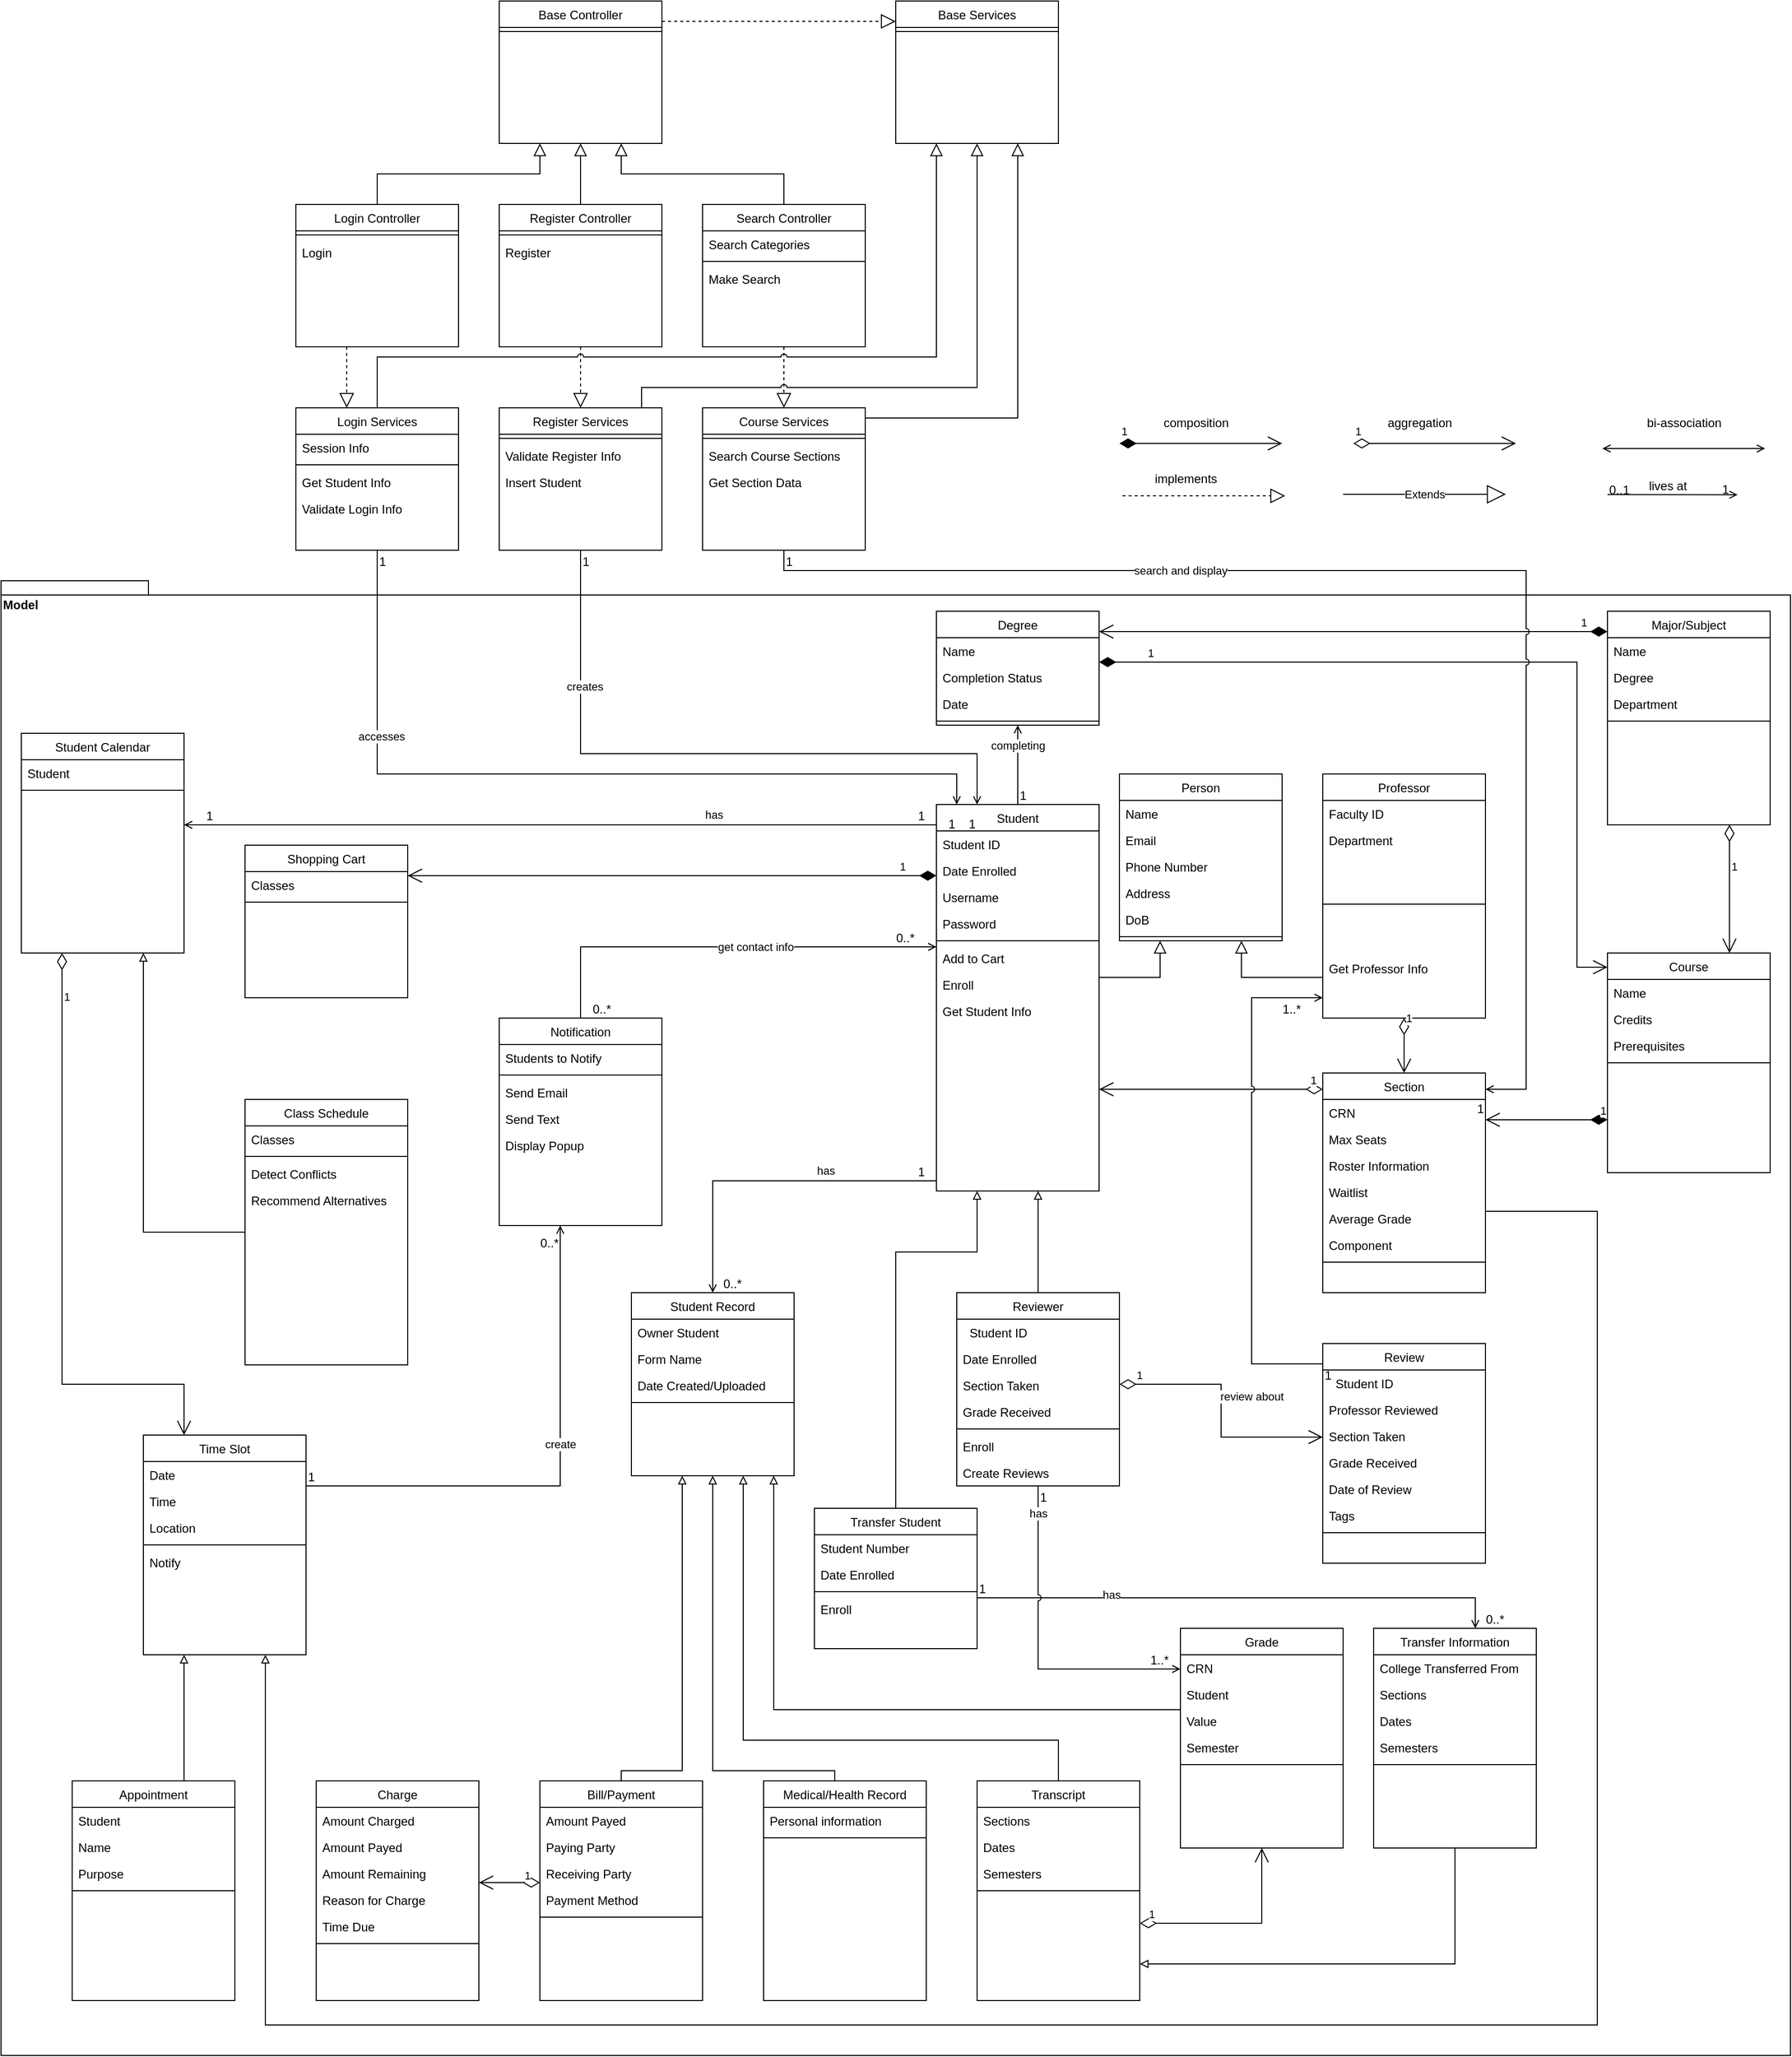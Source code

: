 <mxfile version="20.4.2" type="device"><diagram id="n9E97xd9SdoCBJ0_mLcN" name="Page-1"><mxGraphModel dx="2249" dy="772" grid="1" gridSize="10" guides="1" tooltips="1" connect="1" arrows="1" fold="1" page="1" pageScale="1" pageWidth="827" pageHeight="1169" math="0" shadow="0"><root><mxCell id="WIyWlLk6GJQsqaUBKTNV-0"/><mxCell id="WIyWlLk6GJQsqaUBKTNV-1" parent="WIyWlLk6GJQsqaUBKTNV-0"/><mxCell id="otaZIk97KZhPEA0mdFmp-253" value="Model" style="shape=folder;fontStyle=1;spacingTop=10;tabWidth=40;tabHeight=14;tabPosition=left;html=1;labelPosition=center;verticalLabelPosition=middle;align=left;verticalAlign=top;horizontal=1;fillColor=none;" vertex="1" parent="WIyWlLk6GJQsqaUBKTNV-1"><mxGeometry x="-700" y="610" width="1760" height="1450" as="geometry"/></mxCell><mxCell id="zkfFHV4jXpPFQw0GAbJ--0" value="Person" style="swimlane;fontStyle=0;align=center;verticalAlign=top;childLayout=stackLayout;horizontal=1;startSize=26;horizontalStack=0;resizeParent=1;resizeLast=0;collapsible=1;marginBottom=0;rounded=0;shadow=0;strokeWidth=1;" parent="WIyWlLk6GJQsqaUBKTNV-1" vertex="1"><mxGeometry x="400" y="800" width="160" height="164" as="geometry"><mxRectangle x="230" y="140" width="160" height="26" as="alternateBounds"/></mxGeometry></mxCell><mxCell id="zkfFHV4jXpPFQw0GAbJ--1" value="Name" style="text;align=left;verticalAlign=top;spacingLeft=4;spacingRight=4;overflow=hidden;rotatable=0;points=[[0,0.5],[1,0.5]];portConstraint=eastwest;" parent="zkfFHV4jXpPFQw0GAbJ--0" vertex="1"><mxGeometry y="26" width="160" height="26" as="geometry"/></mxCell><mxCell id="otaZIk97KZhPEA0mdFmp-98" value="Email" style="text;align=left;verticalAlign=top;spacingLeft=4;spacingRight=4;overflow=hidden;rotatable=0;points=[[0,0.5],[1,0.5]];portConstraint=eastwest;" vertex="1" parent="zkfFHV4jXpPFQw0GAbJ--0"><mxGeometry y="52" width="160" height="26" as="geometry"/></mxCell><mxCell id="otaZIk97KZhPEA0mdFmp-121" value="Phone Number" style="text;align=left;verticalAlign=top;spacingLeft=4;spacingRight=4;overflow=hidden;rotatable=0;points=[[0,0.5],[1,0.5]];portConstraint=eastwest;" vertex="1" parent="zkfFHV4jXpPFQw0GAbJ--0"><mxGeometry y="78" width="160" height="26" as="geometry"/></mxCell><mxCell id="otaZIk97KZhPEA0mdFmp-99" value="Address" style="text;align=left;verticalAlign=top;spacingLeft=4;spacingRight=4;overflow=hidden;rotatable=0;points=[[0,0.5],[1,0.5]];portConstraint=eastwest;" vertex="1" parent="zkfFHV4jXpPFQw0GAbJ--0"><mxGeometry y="104" width="160" height="26" as="geometry"/></mxCell><mxCell id="otaZIk97KZhPEA0mdFmp-100" value="DoB" style="text;align=left;verticalAlign=top;spacingLeft=4;spacingRight=4;overflow=hidden;rotatable=0;points=[[0,0.5],[1,0.5]];portConstraint=eastwest;" vertex="1" parent="zkfFHV4jXpPFQw0GAbJ--0"><mxGeometry y="130" width="160" height="26" as="geometry"/></mxCell><mxCell id="zkfFHV4jXpPFQw0GAbJ--4" value="" style="line;html=1;strokeWidth=1;align=left;verticalAlign=middle;spacingTop=-1;spacingLeft=3;spacingRight=3;rotatable=0;labelPosition=right;points=[];portConstraint=eastwest;" parent="zkfFHV4jXpPFQw0GAbJ--0" vertex="1"><mxGeometry y="156" width="160" height="8" as="geometry"/></mxCell><mxCell id="zkfFHV4jXpPFQw0GAbJ--6" value="Student" style="swimlane;fontStyle=0;align=center;verticalAlign=top;childLayout=stackLayout;horizontal=1;startSize=26;horizontalStack=0;resizeParent=1;resizeLast=0;collapsible=1;marginBottom=0;rounded=0;shadow=0;strokeWidth=1;" parent="WIyWlLk6GJQsqaUBKTNV-1" vertex="1"><mxGeometry x="220" y="830" width="160" height="380" as="geometry"><mxRectangle x="130" y="380" width="160" height="26" as="alternateBounds"/></mxGeometry></mxCell><mxCell id="zkfFHV4jXpPFQw0GAbJ--7" value=" Student ID" style="text;align=left;verticalAlign=top;spacingLeft=4;spacingRight=4;overflow=hidden;rotatable=0;points=[[0,0.5],[1,0.5]];portConstraint=eastwest;" parent="zkfFHV4jXpPFQw0GAbJ--6" vertex="1"><mxGeometry y="26" width="160" height="26" as="geometry"/></mxCell><mxCell id="otaZIk97KZhPEA0mdFmp-101" value="Date Enrolled" style="text;align=left;verticalAlign=top;spacingLeft=4;spacingRight=4;overflow=hidden;rotatable=0;points=[[0,0.5],[1,0.5]];portConstraint=eastwest;" vertex="1" parent="zkfFHV4jXpPFQw0GAbJ--6"><mxGeometry y="52" width="160" height="26" as="geometry"/></mxCell><mxCell id="otaZIk97KZhPEA0mdFmp-264" value="Username" style="text;align=left;verticalAlign=top;spacingLeft=4;spacingRight=4;overflow=hidden;rotatable=0;points=[[0,0.5],[1,0.5]];portConstraint=eastwest;" vertex="1" parent="zkfFHV4jXpPFQw0GAbJ--6"><mxGeometry y="78" width="160" height="26" as="geometry"/></mxCell><mxCell id="otaZIk97KZhPEA0mdFmp-265" value="Password" style="text;align=left;verticalAlign=top;spacingLeft=4;spacingRight=4;overflow=hidden;rotatable=0;points=[[0,0.5],[1,0.5]];portConstraint=eastwest;" vertex="1" parent="zkfFHV4jXpPFQw0GAbJ--6"><mxGeometry y="104" width="160" height="26" as="geometry"/></mxCell><mxCell id="zkfFHV4jXpPFQw0GAbJ--9" value="" style="line;html=1;strokeWidth=1;align=left;verticalAlign=middle;spacingTop=-1;spacingLeft=3;spacingRight=3;rotatable=0;labelPosition=right;points=[];portConstraint=eastwest;" parent="zkfFHV4jXpPFQw0GAbJ--6" vertex="1"><mxGeometry y="130" width="160" height="8" as="geometry"/></mxCell><mxCell id="zkfFHV4jXpPFQw0GAbJ--10" value=" Add to Cart" style="text;align=left;verticalAlign=top;spacingLeft=4;spacingRight=4;overflow=hidden;rotatable=0;points=[[0,0.5],[1,0.5]];portConstraint=eastwest;fontStyle=0" parent="zkfFHV4jXpPFQw0GAbJ--6" vertex="1"><mxGeometry y="138" width="160" height="26" as="geometry"/></mxCell><mxCell id="otaZIk97KZhPEA0mdFmp-178" value=" Enroll" style="text;align=left;verticalAlign=top;spacingLeft=4;spacingRight=4;overflow=hidden;rotatable=0;points=[[0,0.5],[1,0.5]];portConstraint=eastwest;fontStyle=0" vertex="1" parent="zkfFHV4jXpPFQw0GAbJ--6"><mxGeometry y="164" width="160" height="26" as="geometry"/></mxCell><mxCell id="otaZIk97KZhPEA0mdFmp-266" value="Get Student Info" style="text;align=left;verticalAlign=top;spacingLeft=4;spacingRight=4;overflow=hidden;rotatable=0;points=[[0,0.5],[1,0.5]];portConstraint=eastwest;" vertex="1" parent="zkfFHV4jXpPFQw0GAbJ--6"><mxGeometry y="190" width="160" height="26" as="geometry"/></mxCell><mxCell id="zkfFHV4jXpPFQw0GAbJ--12" value="" style="endArrow=block;endSize=10;endFill=0;shadow=0;strokeWidth=1;rounded=0;edgeStyle=elbowEdgeStyle;elbow=vertical;jumpStyle=arc;" parent="WIyWlLk6GJQsqaUBKTNV-1" source="zkfFHV4jXpPFQw0GAbJ--6" target="zkfFHV4jXpPFQw0GAbJ--0" edge="1"><mxGeometry width="160" relative="1" as="geometry"><mxPoint x="320" y="693" as="sourcePoint"/><mxPoint x="320" y="693" as="targetPoint"/><Array as="points"><mxPoint x="440" y="1000"/></Array></mxGeometry></mxCell><mxCell id="zkfFHV4jXpPFQw0GAbJ--13" value="Professor" style="swimlane;fontStyle=0;align=center;verticalAlign=top;childLayout=stackLayout;horizontal=1;startSize=26;horizontalStack=0;resizeParent=1;resizeLast=0;collapsible=1;marginBottom=0;rounded=0;shadow=0;strokeWidth=1;" parent="WIyWlLk6GJQsqaUBKTNV-1" vertex="1"><mxGeometry x="600" y="800" width="160" height="240" as="geometry"><mxRectangle x="340" y="380" width="170" height="26" as="alternateBounds"/></mxGeometry></mxCell><mxCell id="otaZIk97KZhPEA0mdFmp-114" value="Faculty ID" style="text;align=left;verticalAlign=top;spacingLeft=4;spacingRight=4;overflow=hidden;rotatable=0;points=[[0,0.5],[1,0.5]];portConstraint=eastwest;" vertex="1" parent="zkfFHV4jXpPFQw0GAbJ--13"><mxGeometry y="26" width="160" height="26" as="geometry"/></mxCell><mxCell id="otaZIk97KZhPEA0mdFmp-115" value="Department" style="text;align=left;verticalAlign=top;spacingLeft=4;spacingRight=4;overflow=hidden;rotatable=0;points=[[0,0.5],[1,0.5]];portConstraint=eastwest;" vertex="1" parent="zkfFHV4jXpPFQw0GAbJ--13"><mxGeometry y="52" width="160" height="26" as="geometry"/></mxCell><mxCell id="zkfFHV4jXpPFQw0GAbJ--15" value="" style="line;html=1;strokeWidth=1;align=left;verticalAlign=middle;spacingTop=-1;spacingLeft=3;spacingRight=3;rotatable=0;labelPosition=right;points=[];portConstraint=eastwest;" parent="zkfFHV4jXpPFQw0GAbJ--13" vertex="1"><mxGeometry y="78" width="160" height="100" as="geometry"/></mxCell><mxCell id="otaZIk97KZhPEA0mdFmp-267" value="Get Professor Info" style="text;align=left;verticalAlign=top;spacingLeft=4;spacingRight=4;overflow=hidden;rotatable=0;points=[[0,0.5],[1,0.5]];portConstraint=eastwest;" vertex="1" parent="zkfFHV4jXpPFQw0GAbJ--13"><mxGeometry y="178" width="160" height="26" as="geometry"/></mxCell><mxCell id="zkfFHV4jXpPFQw0GAbJ--16" value="" style="endArrow=block;endSize=10;endFill=0;shadow=0;strokeWidth=1;rounded=0;edgeStyle=orthogonalEdgeStyle;elbow=vertical;jumpStyle=arc;" parent="WIyWlLk6GJQsqaUBKTNV-1" source="zkfFHV4jXpPFQw0GAbJ--13" target="zkfFHV4jXpPFQw0GAbJ--0" edge="1"><mxGeometry width="160" relative="1" as="geometry"><mxPoint x="330" y="863" as="sourcePoint"/><mxPoint x="430" y="761" as="targetPoint"/><Array as="points"><mxPoint x="520" y="1000"/></Array></mxGeometry></mxCell><mxCell id="717OKCuNvsrqB6kjiunn-0" value="1" style="endArrow=open;html=1;endSize=12;startArrow=diamondThin;startSize=14;startFill=0;edgeStyle=orthogonalEdgeStyle;align=left;verticalAlign=bottom;rounded=0;jumpStyle=arc;" parent="WIyWlLk6GJQsqaUBKTNV-1" edge="1"><mxGeometry x="-1" y="3" relative="1" as="geometry"><mxPoint x="630" y="475" as="sourcePoint"/><mxPoint x="790" y="475" as="targetPoint"/></mxGeometry></mxCell><mxCell id="717OKCuNvsrqB6kjiunn-1" value="1" style="endArrow=open;html=1;endSize=12;startArrow=diamondThin;startSize=14;startFill=1;edgeStyle=orthogonalEdgeStyle;align=left;verticalAlign=bottom;rounded=0;jumpStyle=arc;" parent="WIyWlLk6GJQsqaUBKTNV-1" edge="1"><mxGeometry x="-1" y="3" relative="1" as="geometry"><mxPoint x="400" y="475" as="sourcePoint"/><mxPoint x="560" y="475" as="targetPoint"/></mxGeometry></mxCell><mxCell id="717OKCuNvsrqB6kjiunn-2" value="composition" style="text;html=1;align=center;verticalAlign=middle;resizable=0;points=[];autosize=1;strokeColor=none;fillColor=none;" parent="WIyWlLk6GJQsqaUBKTNV-1" vertex="1"><mxGeometry x="430" y="440" width="90" height="30" as="geometry"/></mxCell><mxCell id="717OKCuNvsrqB6kjiunn-3" value="" style="endArrow=open;startArrow=open;endFill=0;startFill=0;html=1;rounded=0;jumpStyle=arc;" parent="WIyWlLk6GJQsqaUBKTNV-1" edge="1"><mxGeometry width="160" relative="1" as="geometry"><mxPoint x="875" y="480" as="sourcePoint"/><mxPoint x="1035" y="480" as="targetPoint"/></mxGeometry></mxCell><mxCell id="717OKCuNvsrqB6kjiunn-4" value="bi-association" style="text;html=1;align=center;verticalAlign=middle;resizable=0;points=[];autosize=1;strokeColor=none;fillColor=none;" parent="WIyWlLk6GJQsqaUBKTNV-1" vertex="1"><mxGeometry x="905" y="440" width="100" height="30" as="geometry"/></mxCell><mxCell id="717OKCuNvsrqB6kjiunn-5" value="aggregation" style="text;html=1;align=center;verticalAlign=middle;resizable=0;points=[];autosize=1;strokeColor=none;fillColor=none;" parent="WIyWlLk6GJQsqaUBKTNV-1" vertex="1"><mxGeometry x="650" y="440" width="90" height="30" as="geometry"/></mxCell><mxCell id="717OKCuNvsrqB6kjiunn-10" value="Extends" style="endArrow=block;endSize=16;endFill=0;html=1;rounded=0;jumpStyle=arc;" parent="WIyWlLk6GJQsqaUBKTNV-1" edge="1"><mxGeometry width="160" relative="1" as="geometry"><mxPoint x="620" y="525" as="sourcePoint"/><mxPoint x="780" y="525" as="targetPoint"/></mxGeometry></mxCell><mxCell id="717OKCuNvsrqB6kjiunn-13" value="implements" style="text;html=1;align=center;verticalAlign=middle;resizable=0;points=[];autosize=1;strokeColor=none;fillColor=none;" parent="WIyWlLk6GJQsqaUBKTNV-1" vertex="1"><mxGeometry x="425" y="495" width="80" height="30" as="geometry"/></mxCell><mxCell id="717OKCuNvsrqB6kjiunn-33" value="Course" style="swimlane;fontStyle=0;align=center;verticalAlign=top;childLayout=stackLayout;horizontal=1;startSize=26;horizontalStack=0;resizeParent=1;resizeLast=0;collapsible=1;marginBottom=0;rounded=0;shadow=0;strokeWidth=1;" parent="WIyWlLk6GJQsqaUBKTNV-1" vertex="1"><mxGeometry x="880" y="976" width="160" height="216" as="geometry"><mxRectangle x="550" y="140" width="160" height="26" as="alternateBounds"/></mxGeometry></mxCell><mxCell id="otaZIk97KZhPEA0mdFmp-80" value="Name" style="text;align=left;verticalAlign=top;spacingLeft=4;spacingRight=4;overflow=hidden;rotatable=0;points=[[0,0.5],[1,0.5]];portConstraint=eastwest;" vertex="1" parent="717OKCuNvsrqB6kjiunn-33"><mxGeometry y="26" width="160" height="26" as="geometry"/></mxCell><mxCell id="otaZIk97KZhPEA0mdFmp-189" value="Credits" style="text;align=left;verticalAlign=top;spacingLeft=4;spacingRight=4;overflow=hidden;rotatable=0;points=[[0,0.5],[1,0.5]];portConstraint=eastwest;" vertex="1" parent="717OKCuNvsrqB6kjiunn-33"><mxGeometry y="52" width="160" height="26" as="geometry"/></mxCell><mxCell id="otaZIk97KZhPEA0mdFmp-79" value="Prerequisites" style="text;align=left;verticalAlign=top;spacingLeft=4;spacingRight=4;overflow=hidden;rotatable=0;points=[[0,0.5],[1,0.5]];portConstraint=eastwest;" vertex="1" parent="717OKCuNvsrqB6kjiunn-33"><mxGeometry y="78" width="160" height="26" as="geometry"/></mxCell><mxCell id="717OKCuNvsrqB6kjiunn-35" value="" style="line;html=1;strokeWidth=1;align=left;verticalAlign=middle;spacingTop=-1;spacingLeft=3;spacingRight=3;rotatable=0;labelPosition=right;points=[];portConstraint=eastwest;" parent="717OKCuNvsrqB6kjiunn-33" vertex="1"><mxGeometry y="104" width="160" height="8" as="geometry"/></mxCell><mxCell id="717OKCuNvsrqB6kjiunn-37" value="Section" style="swimlane;fontStyle=0;align=center;verticalAlign=top;childLayout=stackLayout;horizontal=1;startSize=26;horizontalStack=0;resizeParent=1;resizeLast=0;collapsible=1;marginBottom=0;rounded=0;shadow=0;strokeWidth=1;" parent="WIyWlLk6GJQsqaUBKTNV-1" vertex="1"><mxGeometry x="600" y="1094" width="160" height="216" as="geometry"><mxRectangle x="550" y="140" width="160" height="26" as="alternateBounds"/></mxGeometry></mxCell><mxCell id="717OKCuNvsrqB6kjiunn-38" value="CRN" style="text;align=left;verticalAlign=top;spacingLeft=4;spacingRight=4;overflow=hidden;rotatable=0;points=[[0,0.5],[1,0.5]];portConstraint=eastwest;rounded=0;shadow=0;html=0;" parent="717OKCuNvsrqB6kjiunn-37" vertex="1"><mxGeometry y="26" width="160" height="26" as="geometry"/></mxCell><mxCell id="otaZIk97KZhPEA0mdFmp-59" value="Max Seats" style="text;align=left;verticalAlign=top;spacingLeft=4;spacingRight=4;overflow=hidden;rotatable=0;points=[[0,0.5],[1,0.5]];portConstraint=eastwest;rounded=0;shadow=0;html=0;" vertex="1" parent="717OKCuNvsrqB6kjiunn-37"><mxGeometry y="52" width="160" height="26" as="geometry"/></mxCell><mxCell id="otaZIk97KZhPEA0mdFmp-24" value="Roster Information" style="text;align=left;verticalAlign=top;spacingLeft=4;spacingRight=4;overflow=hidden;rotatable=0;points=[[0,0.5],[1,0.5]];portConstraint=eastwest;rounded=0;shadow=0;html=0;" vertex="1" parent="717OKCuNvsrqB6kjiunn-37"><mxGeometry y="78" width="160" height="26" as="geometry"/></mxCell><mxCell id="otaZIk97KZhPEA0mdFmp-78" value="Waitlist" style="text;align=left;verticalAlign=top;spacingLeft=4;spacingRight=4;overflow=hidden;rotatable=0;points=[[0,0.5],[1,0.5]];portConstraint=eastwest;rounded=0;shadow=0;html=0;" vertex="1" parent="717OKCuNvsrqB6kjiunn-37"><mxGeometry y="104" width="160" height="26" as="geometry"/></mxCell><mxCell id="otaZIk97KZhPEA0mdFmp-84" value="Average Grade" style="text;align=left;verticalAlign=top;spacingLeft=4;spacingRight=4;overflow=hidden;rotatable=0;points=[[0,0.5],[1,0.5]];portConstraint=eastwest;rounded=0;shadow=0;html=0;" vertex="1" parent="717OKCuNvsrqB6kjiunn-37"><mxGeometry y="130" width="160" height="26" as="geometry"/></mxCell><mxCell id="otaZIk97KZhPEA0mdFmp-151" value="Component" style="text;align=left;verticalAlign=top;spacingLeft=4;spacingRight=4;overflow=hidden;rotatable=0;points=[[0,0.5],[1,0.5]];portConstraint=eastwest;rounded=0;shadow=0;html=0;" vertex="1" parent="717OKCuNvsrqB6kjiunn-37"><mxGeometry y="156" width="160" height="26" as="geometry"/></mxCell><mxCell id="717OKCuNvsrqB6kjiunn-39" value="" style="line;html=1;strokeWidth=1;align=left;verticalAlign=middle;spacingTop=-1;spacingLeft=3;spacingRight=3;rotatable=0;labelPosition=right;points=[];portConstraint=eastwest;" parent="717OKCuNvsrqB6kjiunn-37" vertex="1"><mxGeometry y="182" width="160" height="8" as="geometry"/></mxCell><mxCell id="C1uEZjL_xD553bDWdFhL-30" style="edgeStyle=orthogonalEdgeStyle;rounded=0;orthogonalLoop=1;jettySize=auto;html=1;startArrow=none;startFill=0;endArrow=block;endFill=0;jumpStyle=arc;" parent="WIyWlLk6GJQsqaUBKTNV-1" source="717OKCuNvsrqB6kjiunn-41" target="zkfFHV4jXpPFQw0GAbJ--6" edge="1"><mxGeometry relative="1" as="geometry"><mxPoint x="300.64" y="1209.42" as="targetPoint"/><Array as="points"><mxPoint x="180" y="1270"/><mxPoint x="260" y="1270"/></Array></mxGeometry></mxCell><mxCell id="717OKCuNvsrqB6kjiunn-41" value="Transfer Student" style="swimlane;fontStyle=0;align=center;verticalAlign=top;childLayout=stackLayout;horizontal=1;startSize=26;horizontalStack=0;resizeParent=1;resizeLast=0;collapsible=1;marginBottom=0;rounded=0;shadow=0;strokeWidth=1;" parent="WIyWlLk6GJQsqaUBKTNV-1" vertex="1"><mxGeometry x="100" y="1522" width="160" height="138" as="geometry"><mxRectangle x="130" y="380" width="160" height="26" as="alternateBounds"/></mxGeometry></mxCell><mxCell id="717OKCuNvsrqB6kjiunn-42" value="Student Number" style="text;align=left;verticalAlign=top;spacingLeft=4;spacingRight=4;overflow=hidden;rotatable=0;points=[[0,0.5],[1,0.5]];portConstraint=eastwest;" parent="717OKCuNvsrqB6kjiunn-41" vertex="1"><mxGeometry y="26" width="160" height="26" as="geometry"/></mxCell><mxCell id="717OKCuNvsrqB6kjiunn-43" value="Date Enrolled" style="text;align=left;verticalAlign=top;spacingLeft=4;spacingRight=4;overflow=hidden;rotatable=0;points=[[0,0.5],[1,0.5]];portConstraint=eastwest;rounded=0;shadow=0;html=0;" parent="717OKCuNvsrqB6kjiunn-41" vertex="1"><mxGeometry y="52" width="160" height="26" as="geometry"/></mxCell><mxCell id="717OKCuNvsrqB6kjiunn-44" value="" style="line;html=1;strokeWidth=1;align=left;verticalAlign=middle;spacingTop=-1;spacingLeft=3;spacingRight=3;rotatable=0;labelPosition=right;points=[];portConstraint=eastwest;" parent="717OKCuNvsrqB6kjiunn-41" vertex="1"><mxGeometry y="78" width="160" height="8" as="geometry"/></mxCell><mxCell id="717OKCuNvsrqB6kjiunn-45" value="Enroll" style="text;align=left;verticalAlign=top;spacingLeft=4;spacingRight=4;overflow=hidden;rotatable=0;points=[[0,0.5],[1,0.5]];portConstraint=eastwest;fontStyle=0" parent="717OKCuNvsrqB6kjiunn-41" vertex="1"><mxGeometry y="86" width="160" height="26" as="geometry"/></mxCell><mxCell id="717OKCuNvsrqB6kjiunn-47" value="Degree" style="swimlane;fontStyle=0;align=center;verticalAlign=top;childLayout=stackLayout;horizontal=1;startSize=26;horizontalStack=0;resizeParent=1;resizeLast=0;collapsible=1;marginBottom=0;rounded=0;shadow=0;strokeWidth=1;" parent="WIyWlLk6GJQsqaUBKTNV-1" vertex="1"><mxGeometry x="220" y="640" width="160" height="112" as="geometry"><mxRectangle x="550" y="140" width="160" height="26" as="alternateBounds"/></mxGeometry></mxCell><mxCell id="717OKCuNvsrqB6kjiunn-48" value="Name" style="text;align=left;verticalAlign=top;spacingLeft=4;spacingRight=4;overflow=hidden;rotatable=0;points=[[0,0.5],[1,0.5]];portConstraint=eastwest;rounded=0;shadow=0;html=0;" parent="717OKCuNvsrqB6kjiunn-47" vertex="1"><mxGeometry y="26" width="160" height="26" as="geometry"/></mxCell><mxCell id="otaZIk97KZhPEA0mdFmp-269" value="Completion Status" style="text;align=left;verticalAlign=top;spacingLeft=4;spacingRight=4;overflow=hidden;rotatable=0;points=[[0,0.5],[1,0.5]];portConstraint=eastwest;rounded=0;shadow=0;html=0;" vertex="1" parent="717OKCuNvsrqB6kjiunn-47"><mxGeometry y="52" width="160" height="26" as="geometry"/></mxCell><mxCell id="otaZIk97KZhPEA0mdFmp-270" value="Date" style="text;align=left;verticalAlign=top;spacingLeft=4;spacingRight=4;overflow=hidden;rotatable=0;points=[[0,0.5],[1,0.5]];portConstraint=eastwest;rounded=0;shadow=0;html=0;" vertex="1" parent="717OKCuNvsrqB6kjiunn-47"><mxGeometry y="78" width="160" height="26" as="geometry"/></mxCell><mxCell id="717OKCuNvsrqB6kjiunn-49" value="" style="line;html=1;strokeWidth=1;align=left;verticalAlign=middle;spacingTop=-1;spacingLeft=3;spacingRight=3;rotatable=0;labelPosition=right;points=[];portConstraint=eastwest;" parent="717OKCuNvsrqB6kjiunn-47" vertex="1"><mxGeometry y="104" width="160" height="8" as="geometry"/></mxCell><mxCell id="717OKCuNvsrqB6kjiunn-51" value="Time Slot" style="swimlane;fontStyle=0;align=center;verticalAlign=top;childLayout=stackLayout;horizontal=1;startSize=26;horizontalStack=0;resizeParent=1;resizeLast=0;collapsible=1;marginBottom=0;rounded=0;shadow=0;strokeWidth=1;" parent="WIyWlLk6GJQsqaUBKTNV-1" vertex="1"><mxGeometry x="-560" y="1450" width="160" height="216" as="geometry"><mxRectangle x="550" y="140" width="160" height="26" as="alternateBounds"/></mxGeometry></mxCell><mxCell id="otaZIk97KZhPEA0mdFmp-146" value="Date" style="text;align=left;verticalAlign=top;spacingLeft=4;spacingRight=4;overflow=hidden;rotatable=0;points=[[0,0.5],[1,0.5]];portConstraint=eastwest;rounded=0;shadow=0;html=0;" vertex="1" parent="717OKCuNvsrqB6kjiunn-51"><mxGeometry y="26" width="160" height="26" as="geometry"/></mxCell><mxCell id="otaZIk97KZhPEA0mdFmp-147" value="Time" style="text;align=left;verticalAlign=top;spacingLeft=4;spacingRight=4;overflow=hidden;rotatable=0;points=[[0,0.5],[1,0.5]];portConstraint=eastwest;rounded=0;shadow=0;html=0;" vertex="1" parent="717OKCuNvsrqB6kjiunn-51"><mxGeometry y="52" width="160" height="26" as="geometry"/></mxCell><mxCell id="otaZIk97KZhPEA0mdFmp-165" value="Location" style="text;align=left;verticalAlign=top;spacingLeft=4;spacingRight=4;overflow=hidden;rotatable=0;points=[[0,0.5],[1,0.5]];portConstraint=eastwest;rounded=0;shadow=0;html=0;" vertex="1" parent="717OKCuNvsrqB6kjiunn-51"><mxGeometry y="78" width="160" height="26" as="geometry"/></mxCell><mxCell id="717OKCuNvsrqB6kjiunn-53" value="" style="line;html=1;strokeWidth=1;align=left;verticalAlign=middle;spacingTop=-1;spacingLeft=3;spacingRight=3;rotatable=0;labelPosition=right;points=[];portConstraint=eastwest;" parent="717OKCuNvsrqB6kjiunn-51" vertex="1"><mxGeometry y="104" width="160" height="8" as="geometry"/></mxCell><mxCell id="otaZIk97KZhPEA0mdFmp-157" value="Notify" style="text;align=left;verticalAlign=top;spacingLeft=4;spacingRight=4;overflow=hidden;rotatable=0;points=[[0,0.5],[1,0.5]];portConstraint=eastwest;" vertex="1" parent="717OKCuNvsrqB6kjiunn-51"><mxGeometry y="112" width="160" height="26" as="geometry"/></mxCell><mxCell id="717OKCuNvsrqB6kjiunn-55" value="Major/Subject" style="swimlane;fontStyle=0;align=center;verticalAlign=top;childLayout=stackLayout;horizontal=1;startSize=26;horizontalStack=0;resizeParent=1;resizeLast=0;collapsible=1;marginBottom=0;rounded=0;shadow=0;strokeWidth=1;" parent="WIyWlLk6GJQsqaUBKTNV-1" vertex="1"><mxGeometry x="880" y="640" width="160" height="210" as="geometry"><mxRectangle x="550" y="140" width="160" height="26" as="alternateBounds"/></mxGeometry></mxCell><mxCell id="717OKCuNvsrqB6kjiunn-58" value="Name" style="text;align=left;verticalAlign=top;spacingLeft=4;spacingRight=4;overflow=hidden;rotatable=0;points=[[0,0.5],[1,0.5]];portConstraint=eastwest;" parent="717OKCuNvsrqB6kjiunn-55" vertex="1"><mxGeometry y="26" width="160" height="26" as="geometry"/></mxCell><mxCell id="otaZIk97KZhPEA0mdFmp-190" value="Degree" style="text;align=left;verticalAlign=top;spacingLeft=4;spacingRight=4;overflow=hidden;rotatable=0;points=[[0,0.5],[1,0.5]];portConstraint=eastwest;" vertex="1" parent="717OKCuNvsrqB6kjiunn-55"><mxGeometry y="52" width="160" height="26" as="geometry"/></mxCell><mxCell id="otaZIk97KZhPEA0mdFmp-172" value="Department" style="text;align=left;verticalAlign=top;spacingLeft=4;spacingRight=4;overflow=hidden;rotatable=0;points=[[0,0.5],[1,0.5]];portConstraint=eastwest;" vertex="1" parent="717OKCuNvsrqB6kjiunn-55"><mxGeometry y="78" width="160" height="26" as="geometry"/></mxCell><mxCell id="717OKCuNvsrqB6kjiunn-57" value="" style="line;html=1;strokeWidth=1;align=left;verticalAlign=middle;spacingTop=-1;spacingLeft=3;spacingRight=3;rotatable=0;labelPosition=right;points=[];portConstraint=eastwest;" parent="717OKCuNvsrqB6kjiunn-55" vertex="1"><mxGeometry y="104" width="160" height="8" as="geometry"/></mxCell><mxCell id="717OKCuNvsrqB6kjiunn-63" value="Transcript" style="swimlane;fontStyle=0;align=center;verticalAlign=top;childLayout=stackLayout;horizontal=1;startSize=26;horizontalStack=0;resizeParent=1;resizeLast=0;collapsible=1;marginBottom=0;rounded=0;shadow=0;strokeWidth=1;" parent="WIyWlLk6GJQsqaUBKTNV-1" vertex="1"><mxGeometry x="260" y="1790" width="160" height="216" as="geometry"><mxRectangle x="550" y="140" width="160" height="26" as="alternateBounds"/></mxGeometry></mxCell><mxCell id="717OKCuNvsrqB6kjiunn-64" value="Sections" style="text;align=left;verticalAlign=top;spacingLeft=4;spacingRight=4;overflow=hidden;rotatable=0;points=[[0,0.5],[1,0.5]];portConstraint=eastwest;rounded=0;shadow=0;html=0;" parent="717OKCuNvsrqB6kjiunn-63" vertex="1"><mxGeometry y="26" width="160" height="26" as="geometry"/></mxCell><mxCell id="otaZIk97KZhPEA0mdFmp-71" value="Dates" style="text;align=left;verticalAlign=top;spacingLeft=4;spacingRight=4;overflow=hidden;rotatable=0;points=[[0,0.5],[1,0.5]];portConstraint=eastwest;rounded=0;shadow=0;html=0;" vertex="1" parent="717OKCuNvsrqB6kjiunn-63"><mxGeometry y="52" width="160" height="26" as="geometry"/></mxCell><mxCell id="otaZIk97KZhPEA0mdFmp-70" value="Semesters" style="text;align=left;verticalAlign=top;spacingLeft=4;spacingRight=4;overflow=hidden;rotatable=0;points=[[0,0.5],[1,0.5]];portConstraint=eastwest;rounded=0;shadow=0;html=0;" vertex="1" parent="717OKCuNvsrqB6kjiunn-63"><mxGeometry y="78" width="160" height="26" as="geometry"/></mxCell><mxCell id="717OKCuNvsrqB6kjiunn-65" value="" style="line;html=1;strokeWidth=1;align=left;verticalAlign=middle;spacingTop=-1;spacingLeft=3;spacingRight=3;rotatable=0;labelPosition=right;points=[];portConstraint=eastwest;" parent="717OKCuNvsrqB6kjiunn-63" vertex="1"><mxGeometry y="104" width="160" height="8" as="geometry"/></mxCell><mxCell id="717OKCuNvsrqB6kjiunn-67" value="Student Calendar" style="swimlane;fontStyle=0;align=center;verticalAlign=top;childLayout=stackLayout;horizontal=1;startSize=26;horizontalStack=0;resizeParent=1;resizeLast=0;collapsible=1;marginBottom=0;rounded=0;shadow=0;strokeWidth=1;" parent="WIyWlLk6GJQsqaUBKTNV-1" vertex="1"><mxGeometry x="-680" y="760" width="160" height="216" as="geometry"><mxRectangle x="550" y="140" width="160" height="26" as="alternateBounds"/></mxGeometry></mxCell><mxCell id="717OKCuNvsrqB6kjiunn-68" value=" Student" style="text;align=left;verticalAlign=top;spacingLeft=4;spacingRight=4;overflow=hidden;rotatable=0;points=[[0,0.5],[1,0.5]];portConstraint=eastwest;rounded=0;shadow=0;html=0;" parent="717OKCuNvsrqB6kjiunn-67" vertex="1"><mxGeometry y="26" width="160" height="26" as="geometry"/></mxCell><mxCell id="717OKCuNvsrqB6kjiunn-69" value="" style="line;html=1;strokeWidth=1;align=left;verticalAlign=middle;spacingTop=-1;spacingLeft=3;spacingRight=3;rotatable=0;labelPosition=right;points=[];portConstraint=eastwest;" parent="717OKCuNvsrqB6kjiunn-67" vertex="1"><mxGeometry y="52" width="160" height="8" as="geometry"/></mxCell><mxCell id="717OKCuNvsrqB6kjiunn-75" value="Appointment" style="swimlane;fontStyle=0;align=center;verticalAlign=top;childLayout=stackLayout;horizontal=1;startSize=26;horizontalStack=0;resizeParent=1;resizeLast=0;collapsible=1;marginBottom=0;rounded=0;shadow=0;strokeWidth=1;" parent="WIyWlLk6GJQsqaUBKTNV-1" vertex="1"><mxGeometry x="-630" y="1790" width="160" height="216" as="geometry"><mxRectangle x="550" y="140" width="160" height="26" as="alternateBounds"/></mxGeometry></mxCell><mxCell id="otaZIk97KZhPEA0mdFmp-171" value="Student" style="text;align=left;verticalAlign=top;spacingLeft=4;spacingRight=4;overflow=hidden;rotatable=0;points=[[0,0.5],[1,0.5]];portConstraint=eastwest;rounded=0;shadow=0;html=0;" vertex="1" parent="717OKCuNvsrqB6kjiunn-75"><mxGeometry y="26" width="160" height="26" as="geometry"/></mxCell><mxCell id="717OKCuNvsrqB6kjiunn-76" value="Name" style="text;align=left;verticalAlign=top;spacingLeft=4;spacingRight=4;overflow=hidden;rotatable=0;points=[[0,0.5],[1,0.5]];portConstraint=eastwest;rounded=0;shadow=0;html=0;" parent="717OKCuNvsrqB6kjiunn-75" vertex="1"><mxGeometry y="52" width="160" height="26" as="geometry"/></mxCell><mxCell id="otaZIk97KZhPEA0mdFmp-169" value="Purpose" style="text;align=left;verticalAlign=top;spacingLeft=4;spacingRight=4;overflow=hidden;rotatable=0;points=[[0,0.5],[1,0.5]];portConstraint=eastwest;rounded=0;shadow=0;html=0;" vertex="1" parent="717OKCuNvsrqB6kjiunn-75"><mxGeometry y="78" width="160" height="26" as="geometry"/></mxCell><mxCell id="717OKCuNvsrqB6kjiunn-77" value="" style="line;html=1;strokeWidth=1;align=left;verticalAlign=middle;spacingTop=-1;spacingLeft=3;spacingRight=3;rotatable=0;labelPosition=right;points=[];portConstraint=eastwest;" parent="717OKCuNvsrqB6kjiunn-75" vertex="1"><mxGeometry y="104" width="160" height="8" as="geometry"/></mxCell><mxCell id="717OKCuNvsrqB6kjiunn-101" value="Notification" style="swimlane;fontStyle=0;align=center;verticalAlign=top;childLayout=stackLayout;horizontal=1;startSize=26;horizontalStack=0;resizeParent=1;resizeLast=0;collapsible=1;marginBottom=0;rounded=0;shadow=0;strokeWidth=1;" parent="WIyWlLk6GJQsqaUBKTNV-1" vertex="1"><mxGeometry x="-210" y="1040" width="160" height="204" as="geometry"><mxRectangle x="550" y="140" width="160" height="26" as="alternateBounds"/></mxGeometry></mxCell><mxCell id="717OKCuNvsrqB6kjiunn-102" value="Students to Notify" style="text;align=left;verticalAlign=top;spacingLeft=4;spacingRight=4;overflow=hidden;rotatable=0;points=[[0,0.5],[1,0.5]];portConstraint=eastwest;rounded=0;shadow=0;html=0;" parent="717OKCuNvsrqB6kjiunn-101" vertex="1"><mxGeometry y="26" width="160" height="26" as="geometry"/></mxCell><mxCell id="717OKCuNvsrqB6kjiunn-103" value="" style="line;html=1;strokeWidth=1;align=left;verticalAlign=middle;spacingTop=-1;spacingLeft=3;spacingRight=3;rotatable=0;labelPosition=right;points=[];portConstraint=eastwest;" parent="717OKCuNvsrqB6kjiunn-101" vertex="1"><mxGeometry y="52" width="160" height="8" as="geometry"/></mxCell><mxCell id="717OKCuNvsrqB6kjiunn-104" value="Send Email" style="text;align=left;verticalAlign=top;spacingLeft=4;spacingRight=4;overflow=hidden;rotatable=0;points=[[0,0.5],[1,0.5]];portConstraint=eastwest;" parent="717OKCuNvsrqB6kjiunn-101" vertex="1"><mxGeometry y="60" width="160" height="26" as="geometry"/></mxCell><mxCell id="otaZIk97KZhPEA0mdFmp-120" value="Send Text" style="text;align=left;verticalAlign=top;spacingLeft=4;spacingRight=4;overflow=hidden;rotatable=0;points=[[0,0.5],[1,0.5]];portConstraint=eastwest;" vertex="1" parent="717OKCuNvsrqB6kjiunn-101"><mxGeometry y="86" width="160" height="26" as="geometry"/></mxCell><mxCell id="otaZIk97KZhPEA0mdFmp-119" value=" Display Popup" style="text;align=left;verticalAlign=top;spacingLeft=4;spacingRight=4;overflow=hidden;rotatable=0;points=[[0,0.5],[1,0.5]];portConstraint=eastwest;" vertex="1" parent="717OKCuNvsrqB6kjiunn-101"><mxGeometry y="112" width="160" height="26" as="geometry"/></mxCell><mxCell id="717OKCuNvsrqB6kjiunn-125" value="" style="endArrow=open;shadow=0;strokeWidth=1;rounded=0;endFill=1;edgeStyle=elbowEdgeStyle;elbow=vertical;jumpStyle=arc;" parent="WIyWlLk6GJQsqaUBKTNV-1" edge="1"><mxGeometry x="0.5" y="41" relative="1" as="geometry"><mxPoint x="880" y="525.28" as="sourcePoint"/><mxPoint x="1008" y="525.28" as="targetPoint"/><mxPoint x="-40" y="32" as="offset"/></mxGeometry></mxCell><mxCell id="717OKCuNvsrqB6kjiunn-126" value="0..1" style="resizable=0;align=left;verticalAlign=bottom;labelBackgroundColor=none;fontSize=12;" parent="717OKCuNvsrqB6kjiunn-125" connectable="0" vertex="1"><mxGeometry x="-1" relative="1" as="geometry"><mxPoint y="4" as="offset"/></mxGeometry></mxCell><mxCell id="717OKCuNvsrqB6kjiunn-127" value="1" style="resizable=0;align=right;verticalAlign=bottom;labelBackgroundColor=none;fontSize=12;" parent="717OKCuNvsrqB6kjiunn-125" connectable="0" vertex="1"><mxGeometry x="1" relative="1" as="geometry"><mxPoint x="-7" y="4" as="offset"/></mxGeometry></mxCell><mxCell id="717OKCuNvsrqB6kjiunn-128" value="lives at" style="text;html=1;resizable=0;points=[];;align=center;verticalAlign=middle;labelBackgroundColor=none;rounded=0;shadow=0;strokeWidth=1;fontSize=12;" parent="717OKCuNvsrqB6kjiunn-125" vertex="1" connectable="0"><mxGeometry x="0.5" y="49" relative="1" as="geometry"><mxPoint x="-38" y="40" as="offset"/></mxGeometry></mxCell><mxCell id="96C9-rAU3iEtXVgRHzcB-2" value="Class Schedule" style="swimlane;fontStyle=0;align=center;verticalAlign=top;childLayout=stackLayout;horizontal=1;startSize=26;horizontalStack=0;resizeParent=1;resizeLast=0;collapsible=1;marginBottom=0;rounded=0;shadow=0;strokeWidth=1;" parent="WIyWlLk6GJQsqaUBKTNV-1" vertex="1"><mxGeometry x="-460" y="1120" width="160" height="261" as="geometry"><mxRectangle x="550" y="140" width="160" height="26" as="alternateBounds"/></mxGeometry></mxCell><mxCell id="96C9-rAU3iEtXVgRHzcB-3" value=" Classes" style="text;align=left;verticalAlign=top;spacingLeft=4;spacingRight=4;overflow=hidden;rotatable=0;points=[[0,0.5],[1,0.5]];portConstraint=eastwest;rounded=0;shadow=0;html=0;" parent="96C9-rAU3iEtXVgRHzcB-2" vertex="1"><mxGeometry y="26" width="160" height="26" as="geometry"/></mxCell><mxCell id="96C9-rAU3iEtXVgRHzcB-4" value="" style="line;html=1;strokeWidth=1;align=left;verticalAlign=middle;spacingTop=-1;spacingLeft=3;spacingRight=3;rotatable=0;labelPosition=right;points=[];portConstraint=eastwest;" parent="96C9-rAU3iEtXVgRHzcB-2" vertex="1"><mxGeometry y="52" width="160" height="8" as="geometry"/></mxCell><mxCell id="otaZIk97KZhPEA0mdFmp-150" value=" Detect Conflicts" style="text;align=left;verticalAlign=top;spacingLeft=4;spacingRight=4;overflow=hidden;rotatable=0;points=[[0,0.5],[1,0.5]];portConstraint=eastwest;rounded=0;shadow=0;html=0;" vertex="1" parent="96C9-rAU3iEtXVgRHzcB-2"><mxGeometry y="60" width="160" height="26" as="geometry"/></mxCell><mxCell id="otaZIk97KZhPEA0mdFmp-149" value=" Recommend Alternatives" style="text;align=left;verticalAlign=top;spacingLeft=4;spacingRight=4;overflow=hidden;rotatable=0;points=[[0,0.5],[1,0.5]];portConstraint=eastwest;rounded=0;shadow=0;html=0;" vertex="1" parent="96C9-rAU3iEtXVgRHzcB-2"><mxGeometry y="86" width="160" height="26" as="geometry"/></mxCell><mxCell id="96C9-rAU3iEtXVgRHzcB-17" value="Bill/Payment" style="swimlane;fontStyle=0;align=center;verticalAlign=top;childLayout=stackLayout;horizontal=1;startSize=26;horizontalStack=0;resizeParent=1;resizeLast=0;collapsible=1;marginBottom=0;rounded=0;shadow=0;strokeWidth=1;" parent="WIyWlLk6GJQsqaUBKTNV-1" vertex="1"><mxGeometry x="-170" y="1790" width="160" height="216" as="geometry"><mxRectangle x="550" y="140" width="160" height="26" as="alternateBounds"/></mxGeometry></mxCell><mxCell id="96C9-rAU3iEtXVgRHzcB-18" value="Amount Payed" style="text;align=left;verticalAlign=top;spacingLeft=4;spacingRight=4;overflow=hidden;rotatable=0;points=[[0,0.5],[1,0.5]];portConstraint=eastwest;rounded=0;shadow=0;html=0;" parent="96C9-rAU3iEtXVgRHzcB-17" vertex="1"><mxGeometry y="26" width="160" height="26" as="geometry"/></mxCell><mxCell id="otaZIk97KZhPEA0mdFmp-196" value="Paying Party" style="text;align=left;verticalAlign=top;spacingLeft=4;spacingRight=4;overflow=hidden;rotatable=0;points=[[0,0.5],[1,0.5]];portConstraint=eastwest;rounded=0;shadow=0;html=0;" vertex="1" parent="96C9-rAU3iEtXVgRHzcB-17"><mxGeometry y="52" width="160" height="26" as="geometry"/></mxCell><mxCell id="otaZIk97KZhPEA0mdFmp-198" value="Receiving Party" style="text;align=left;verticalAlign=top;spacingLeft=4;spacingRight=4;overflow=hidden;rotatable=0;points=[[0,0.5],[1,0.5]];portConstraint=eastwest;rounded=0;shadow=0;html=0;" vertex="1" parent="96C9-rAU3iEtXVgRHzcB-17"><mxGeometry y="78" width="160" height="26" as="geometry"/></mxCell><mxCell id="otaZIk97KZhPEA0mdFmp-199" value="Payment Method" style="text;align=left;verticalAlign=top;spacingLeft=4;spacingRight=4;overflow=hidden;rotatable=0;points=[[0,0.5],[1,0.5]];portConstraint=eastwest;rounded=0;shadow=0;html=0;" vertex="1" parent="96C9-rAU3iEtXVgRHzcB-17"><mxGeometry y="104" width="160" height="26" as="geometry"/></mxCell><mxCell id="96C9-rAU3iEtXVgRHzcB-19" value="" style="line;html=1;strokeWidth=1;align=left;verticalAlign=middle;spacingTop=-1;spacingLeft=3;spacingRight=3;rotatable=0;labelPosition=right;points=[];portConstraint=eastwest;" parent="96C9-rAU3iEtXVgRHzcB-17" vertex="1"><mxGeometry y="130" width="160" height="8" as="geometry"/></mxCell><mxCell id="96C9-rAU3iEtXVgRHzcB-97" value="Medical/Health Record" style="swimlane;fontStyle=0;align=center;verticalAlign=top;childLayout=stackLayout;horizontal=1;startSize=26;horizontalStack=0;resizeParent=1;resizeLast=0;collapsible=1;marginBottom=0;rounded=0;shadow=0;strokeWidth=1;" parent="WIyWlLk6GJQsqaUBKTNV-1" vertex="1"><mxGeometry x="50" y="1790" width="160" height="216" as="geometry"><mxRectangle x="550" y="140" width="160" height="26" as="alternateBounds"/></mxGeometry></mxCell><mxCell id="otaZIk97KZhPEA0mdFmp-209" value="Personal information" style="text;align=left;verticalAlign=top;spacingLeft=4;spacingRight=4;overflow=hidden;rotatable=0;points=[[0,0.5],[1,0.5]];portConstraint=eastwest;" vertex="1" parent="96C9-rAU3iEtXVgRHzcB-97"><mxGeometry y="26" width="160" height="26" as="geometry"/></mxCell><mxCell id="96C9-rAU3iEtXVgRHzcB-98" value="" style="line;html=1;strokeWidth=1;align=left;verticalAlign=middle;spacingTop=-1;spacingLeft=3;spacingRight=3;rotatable=0;labelPosition=right;points=[];portConstraint=eastwest;" parent="96C9-rAU3iEtXVgRHzcB-97" vertex="1"><mxGeometry y="52" width="160" height="8" as="geometry"/></mxCell><mxCell id="otaZIk97KZhPEA0mdFmp-2" value="1" style="endArrow=open;html=1;endSize=12;startArrow=diamondThin;startSize=14;startFill=0;edgeStyle=orthogonalEdgeStyle;align=left;verticalAlign=bottom;rounded=0;jumpStyle=arc;" edge="1" parent="WIyWlLk6GJQsqaUBKTNV-1" source="717OKCuNvsrqB6kjiunn-37" target="zkfFHV4jXpPFQw0GAbJ--6"><mxGeometry x="-0.871" relative="1" as="geometry"><mxPoint x="631" y="1160.0" as="sourcePoint"/><mxPoint x="470" y="1160.0" as="targetPoint"/><mxPoint as="offset"/><Array as="points"><mxPoint x="450" y="1110"/><mxPoint x="450" y="1110"/></Array></mxGeometry></mxCell><mxCell id="otaZIk97KZhPEA0mdFmp-3" value="1" style="endArrow=open;html=1;endSize=12;startArrow=diamondThin;startSize=14;startFill=0;edgeStyle=orthogonalEdgeStyle;align=left;verticalAlign=bottom;rounded=0;jumpStyle=arc;" edge="1" parent="WIyWlLk6GJQsqaUBKTNV-1" source="zkfFHV4jXpPFQw0GAbJ--13" target="717OKCuNvsrqB6kjiunn-37"><mxGeometry x="-0.684" relative="1" as="geometry"><mxPoint x="610" y="1348" as="sourcePoint"/><mxPoint x="390" y="1030" as="targetPoint"/><mxPoint as="offset"/><Array as="points"><mxPoint x="680" y="1170"/><mxPoint x="680" y="1170"/></Array></mxGeometry></mxCell><mxCell id="otaZIk97KZhPEA0mdFmp-4" value="1" style="endArrow=open;html=1;endSize=12;startArrow=diamondThin;startSize=14;startFill=0;edgeStyle=orthogonalEdgeStyle;align=left;verticalAlign=bottom;rounded=0;jumpStyle=arc;" edge="1" parent="WIyWlLk6GJQsqaUBKTNV-1" source="717OKCuNvsrqB6kjiunn-55" target="717OKCuNvsrqB6kjiunn-33"><mxGeometry x="-0.21" relative="1" as="geometry"><mxPoint x="980" y="1170" as="sourcePoint"/><mxPoint x="1140" y="1170" as="targetPoint"/><Array as="points"><mxPoint x="1000" y="890"/><mxPoint x="1000" y="890"/></Array><mxPoint as="offset"/></mxGeometry></mxCell><mxCell id="otaZIk97KZhPEA0mdFmp-5" value="1" style="endArrow=open;html=1;endSize=12;startArrow=diamondThin;startSize=14;startFill=1;edgeStyle=orthogonalEdgeStyle;align=left;verticalAlign=bottom;rounded=0;jumpStyle=arc;" edge="1" parent="WIyWlLk6GJQsqaUBKTNV-1" source="717OKCuNvsrqB6kjiunn-55" target="717OKCuNvsrqB6kjiunn-47"><mxGeometry x="-0.885" relative="1" as="geometry"><mxPoint x="862" y="1188.0" as="sourcePoint"/><mxPoint x="701" y="1188.0" as="targetPoint"/><mxPoint as="offset"/><Array as="points"><mxPoint x="700" y="660"/><mxPoint x="700" y="660"/></Array></mxGeometry></mxCell><mxCell id="otaZIk97KZhPEA0mdFmp-7" value="Reviewer" style="swimlane;fontStyle=0;align=center;verticalAlign=top;childLayout=stackLayout;horizontal=1;startSize=26;horizontalStack=0;resizeParent=1;resizeLast=0;collapsible=1;marginBottom=0;rounded=0;shadow=0;strokeWidth=1;" vertex="1" parent="WIyWlLk6GJQsqaUBKTNV-1"><mxGeometry x="240" y="1310" width="160" height="190" as="geometry"><mxRectangle x="130" y="380" width="160" height="26" as="alternateBounds"/></mxGeometry></mxCell><mxCell id="otaZIk97KZhPEA0mdFmp-8" value="  Student ID" style="text;align=left;verticalAlign=top;spacingLeft=4;spacingRight=4;overflow=hidden;rotatable=0;points=[[0,0.5],[1,0.5]];portConstraint=eastwest;" vertex="1" parent="otaZIk97KZhPEA0mdFmp-7"><mxGeometry y="26" width="160" height="26" as="geometry"/></mxCell><mxCell id="otaZIk97KZhPEA0mdFmp-9" value="Date Enrolled" style="text;align=left;verticalAlign=top;spacingLeft=4;spacingRight=4;overflow=hidden;rotatable=0;points=[[0,0.5],[1,0.5]];portConstraint=eastwest;rounded=0;shadow=0;html=0;" vertex="1" parent="otaZIk97KZhPEA0mdFmp-7"><mxGeometry y="52" width="160" height="26" as="geometry"/></mxCell><mxCell id="otaZIk97KZhPEA0mdFmp-82" value="Section Taken" style="text;align=left;verticalAlign=top;spacingLeft=4;spacingRight=4;overflow=hidden;rotatable=0;points=[[0,0.5],[1,0.5]];portConstraint=eastwest;rounded=0;shadow=0;html=0;" vertex="1" parent="otaZIk97KZhPEA0mdFmp-7"><mxGeometry y="78" width="160" height="26" as="geometry"/></mxCell><mxCell id="otaZIk97KZhPEA0mdFmp-83" value="Grade Received" style="text;align=left;verticalAlign=top;spacingLeft=4;spacingRight=4;overflow=hidden;rotatable=0;points=[[0,0.5],[1,0.5]];portConstraint=eastwest;rounded=0;shadow=0;html=0;" vertex="1" parent="otaZIk97KZhPEA0mdFmp-7"><mxGeometry y="104" width="160" height="26" as="geometry"/></mxCell><mxCell id="otaZIk97KZhPEA0mdFmp-10" value="" style="line;html=1;strokeWidth=1;align=left;verticalAlign=middle;spacingTop=-1;spacingLeft=3;spacingRight=3;rotatable=0;labelPosition=right;points=[];portConstraint=eastwest;" vertex="1" parent="otaZIk97KZhPEA0mdFmp-7"><mxGeometry y="130" width="160" height="8" as="geometry"/></mxCell><mxCell id="otaZIk97KZhPEA0mdFmp-11" value="Enroll" style="text;align=left;verticalAlign=top;spacingLeft=4;spacingRight=4;overflow=hidden;rotatable=0;points=[[0,0.5],[1,0.5]];portConstraint=eastwest;fontStyle=0" vertex="1" parent="otaZIk97KZhPEA0mdFmp-7"><mxGeometry y="138" width="160" height="26" as="geometry"/></mxCell><mxCell id="otaZIk97KZhPEA0mdFmp-12" value="Create Reviews" style="text;align=left;verticalAlign=top;spacingLeft=4;spacingRight=4;overflow=hidden;rotatable=0;points=[[0,0.5],[1,0.5]];portConstraint=eastwest;" vertex="1" parent="otaZIk97KZhPEA0mdFmp-7"><mxGeometry y="164" width="160" height="26" as="geometry"/></mxCell><mxCell id="otaZIk97KZhPEA0mdFmp-13" style="edgeStyle=orthogonalEdgeStyle;rounded=0;orthogonalLoop=1;jettySize=auto;html=1;startArrow=none;startFill=0;endArrow=block;endFill=0;jumpStyle=arc;" edge="1" parent="WIyWlLk6GJQsqaUBKTNV-1" source="otaZIk97KZhPEA0mdFmp-7" target="zkfFHV4jXpPFQw0GAbJ--6"><mxGeometry relative="1" as="geometry"><mxPoint x="90" y="1279" as="sourcePoint"/><mxPoint x="230" y="1191" as="targetPoint"/><Array as="points"><mxPoint x="320" y="1260"/><mxPoint x="320" y="1260"/></Array></mxGeometry></mxCell><mxCell id="otaZIk97KZhPEA0mdFmp-17" value="1" style="endArrow=open;html=1;endSize=12;startArrow=diamondThin;startSize=14;startFill=0;edgeStyle=orthogonalEdgeStyle;align=left;verticalAlign=bottom;rounded=0;jumpStyle=arc;" edge="1" parent="WIyWlLk6GJQsqaUBKTNV-1" source="717OKCuNvsrqB6kjiunn-67" target="717OKCuNvsrqB6kjiunn-51"><mxGeometry x="-0.827" relative="1" as="geometry"><mxPoint x="-719.941" y="1296.0" as="sourcePoint"/><mxPoint x="-470" y="1460" as="targetPoint"/><mxPoint as="offset"/><Array as="points"><mxPoint x="-640" y="1400"/><mxPoint x="-520" y="1400"/></Array></mxGeometry></mxCell><mxCell id="otaZIk97KZhPEA0mdFmp-19" value="" style="endArrow=open;shadow=0;strokeWidth=1;rounded=0;endFill=1;edgeStyle=elbowEdgeStyle;elbow=vertical;jumpStyle=arc;" edge="1" parent="WIyWlLk6GJQsqaUBKTNV-1" source="717OKCuNvsrqB6kjiunn-101" target="zkfFHV4jXpPFQw0GAbJ--6"><mxGeometry x="0.5" y="41" relative="1" as="geometry"><mxPoint x="160" y="790" as="sourcePoint"/><mxPoint x="144.0" y="880.52" as="targetPoint"/><mxPoint x="-40" y="32" as="offset"/><Array as="points"><mxPoint x="110" y="970"/><mxPoint x="90" y="850"/></Array></mxGeometry></mxCell><mxCell id="otaZIk97KZhPEA0mdFmp-20" value="0..*" style="resizable=0;align=left;verticalAlign=bottom;labelBackgroundColor=none;fontSize=12;" connectable="0" vertex="1" parent="otaZIk97KZhPEA0mdFmp-19"><mxGeometry x="-1" relative="1" as="geometry"><mxPoint x="10" as="offset"/></mxGeometry></mxCell><mxCell id="otaZIk97KZhPEA0mdFmp-21" value="0..*" style="resizable=0;align=right;verticalAlign=bottom;labelBackgroundColor=none;fontSize=12;" connectable="0" vertex="1" parent="otaZIk97KZhPEA0mdFmp-19"><mxGeometry x="1" relative="1" as="geometry"><mxPoint x="-20" as="offset"/></mxGeometry></mxCell><mxCell id="otaZIk97KZhPEA0mdFmp-118" value="get contact info" style="edgeLabel;html=1;align=center;verticalAlign=middle;resizable=0;points=[];" vertex="1" connectable="0" parent="otaZIk97KZhPEA0mdFmp-19"><mxGeometry x="0.153" relative="1" as="geometry"><mxPoint as="offset"/></mxGeometry></mxCell><mxCell id="otaZIk97KZhPEA0mdFmp-29" value="Student Record" style="swimlane;fontStyle=0;align=center;verticalAlign=top;childLayout=stackLayout;horizontal=1;startSize=26;horizontalStack=0;resizeParent=1;resizeLast=0;collapsible=1;marginBottom=0;rounded=0;shadow=0;strokeWidth=1;" vertex="1" parent="WIyWlLk6GJQsqaUBKTNV-1"><mxGeometry x="-80" y="1310" width="160" height="180" as="geometry"><mxRectangle x="550" y="140" width="160" height="26" as="alternateBounds"/></mxGeometry></mxCell><mxCell id="otaZIk97KZhPEA0mdFmp-30" value="Owner Student" style="text;align=left;verticalAlign=top;spacingLeft=4;spacingRight=4;overflow=hidden;rotatable=0;points=[[0,0.5],[1,0.5]];portConstraint=eastwest;rounded=0;shadow=0;html=0;" vertex="1" parent="otaZIk97KZhPEA0mdFmp-29"><mxGeometry y="26" width="160" height="26" as="geometry"/></mxCell><mxCell id="otaZIk97KZhPEA0mdFmp-210" value="Form Name" style="text;align=left;verticalAlign=top;spacingLeft=4;spacingRight=4;overflow=hidden;rotatable=0;points=[[0,0.5],[1,0.5]];portConstraint=eastwest;" vertex="1" parent="otaZIk97KZhPEA0mdFmp-29"><mxGeometry y="52" width="160" height="26" as="geometry"/></mxCell><mxCell id="otaZIk97KZhPEA0mdFmp-97" value="Date Created/Uploaded" style="text;align=left;verticalAlign=top;spacingLeft=4;spacingRight=4;overflow=hidden;rotatable=0;points=[[0,0.5],[1,0.5]];portConstraint=eastwest;rounded=0;shadow=0;html=0;" vertex="1" parent="otaZIk97KZhPEA0mdFmp-29"><mxGeometry y="78" width="160" height="26" as="geometry"/></mxCell><mxCell id="otaZIk97KZhPEA0mdFmp-31" value="" style="line;html=1;strokeWidth=1;align=left;verticalAlign=middle;spacingTop=-1;spacingLeft=3;spacingRight=3;rotatable=0;labelPosition=right;points=[];portConstraint=eastwest;" vertex="1" parent="otaZIk97KZhPEA0mdFmp-29"><mxGeometry y="104" width="160" height="8" as="geometry"/></mxCell><mxCell id="otaZIk97KZhPEA0mdFmp-43" value="1" style="endArrow=open;html=1;endSize=12;startArrow=diamondThin;startSize=14;startFill=0;edgeStyle=orthogonalEdgeStyle;align=left;verticalAlign=bottom;rounded=0;jumpStyle=arc;" edge="1" parent="WIyWlLk6GJQsqaUBKTNV-1" source="otaZIk97KZhPEA0mdFmp-7" target="otaZIk97KZhPEA0mdFmp-36"><mxGeometry x="-0.879" relative="1" as="geometry"><mxPoint x="-310.0" y="1351" as="sourcePoint"/><mxPoint x="-310.0" y="1460" as="targetPoint"/><mxPoint as="offset"/><Array as="points"><mxPoint x="500" y="1400"/><mxPoint x="500" y="1452"/></Array></mxGeometry></mxCell><mxCell id="otaZIk97KZhPEA0mdFmp-45" style="edgeStyle=orthogonalEdgeStyle;rounded=0;orthogonalLoop=1;jettySize=auto;html=1;startArrow=none;startFill=0;endArrow=block;endFill=0;jumpStyle=arc;" edge="1" parent="WIyWlLk6GJQsqaUBKTNV-1" source="717OKCuNvsrqB6kjiunn-63" target="otaZIk97KZhPEA0mdFmp-29"><mxGeometry relative="1" as="geometry"><mxPoint x="770" y="1974" as="sourcePoint"/><mxPoint x="680" y="1630" as="targetPoint"/><Array as="points"><mxPoint x="340" y="1750"/><mxPoint x="30" y="1750"/></Array></mxGeometry></mxCell><mxCell id="otaZIk97KZhPEA0mdFmp-46" style="edgeStyle=orthogonalEdgeStyle;rounded=0;orthogonalLoop=1;jettySize=auto;html=1;startArrow=none;startFill=0;endArrow=block;endFill=0;jumpStyle=arc;" edge="1" parent="WIyWlLk6GJQsqaUBKTNV-1" source="96C9-rAU3iEtXVgRHzcB-97" target="otaZIk97KZhPEA0mdFmp-29"><mxGeometry relative="1" as="geometry"><mxPoint x="510" y="1740" as="sourcePoint"/><mxPoint x="493" y="1666" as="targetPoint"/><Array as="points"><mxPoint x="120" y="1780"/><mxPoint y="1780"/></Array></mxGeometry></mxCell><mxCell id="otaZIk97KZhPEA0mdFmp-48" value="" style="endArrow=open;shadow=0;strokeWidth=1;rounded=0;endFill=1;edgeStyle=elbowEdgeStyle;elbow=vertical;jumpStyle=arc;" edge="1" parent="WIyWlLk6GJQsqaUBKTNV-1" source="zkfFHV4jXpPFQw0GAbJ--6" target="otaZIk97KZhPEA0mdFmp-29"><mxGeometry x="0.5" y="41" relative="1" as="geometry"><mxPoint x="670" y="1160" as="sourcePoint"/><mxPoint x="410" y="1160" as="targetPoint"/><mxPoint x="-40" y="32" as="offset"/><Array as="points"><mxPoint x="160" y="1200"/><mxPoint x="540" y="1160"/></Array></mxGeometry></mxCell><mxCell id="otaZIk97KZhPEA0mdFmp-49" value="1" style="resizable=0;align=left;verticalAlign=bottom;labelBackgroundColor=none;fontSize=12;" connectable="0" vertex="1" parent="otaZIk97KZhPEA0mdFmp-48"><mxGeometry x="-1" relative="1" as="geometry"><mxPoint x="-20" as="offset"/></mxGeometry></mxCell><mxCell id="otaZIk97KZhPEA0mdFmp-50" value="0..*" style="resizable=0;align=right;verticalAlign=bottom;labelBackgroundColor=none;fontSize=12;" connectable="0" vertex="1" parent="otaZIk97KZhPEA0mdFmp-48"><mxGeometry x="1" relative="1" as="geometry"><mxPoint x="30" as="offset"/></mxGeometry></mxCell><mxCell id="otaZIk97KZhPEA0mdFmp-117" value="has" style="edgeLabel;html=1;align=center;verticalAlign=middle;resizable=0;points=[];" vertex="1" connectable="0" parent="otaZIk97KZhPEA0mdFmp-48"><mxGeometry x="-0.465" y="2" relative="1" as="geometry"><mxPoint x="-21" y="-12" as="offset"/></mxGeometry></mxCell><mxCell id="otaZIk97KZhPEA0mdFmp-51" style="edgeStyle=orthogonalEdgeStyle;rounded=0;orthogonalLoop=1;jettySize=auto;html=1;startArrow=none;startFill=0;endArrow=block;endFill=0;jumpStyle=arc;" edge="1" parent="WIyWlLk6GJQsqaUBKTNV-1" source="96C9-rAU3iEtXVgRHzcB-17" target="otaZIk97KZhPEA0mdFmp-29"><mxGeometry relative="1" as="geometry"><mxPoint x="510" y="1740" as="sourcePoint"/><mxPoint x="493" y="1666" as="targetPoint"/><Array as="points"><mxPoint x="-90" y="1780"/><mxPoint x="-30" y="1780"/></Array></mxGeometry></mxCell><mxCell id="otaZIk97KZhPEA0mdFmp-65" value="1" style="endArrow=open;html=1;endSize=12;startArrow=diamondThin;startSize=14;startFill=1;edgeStyle=orthogonalEdgeStyle;align=left;verticalAlign=bottom;rounded=0;jumpStyle=arc;" edge="1" parent="WIyWlLk6GJQsqaUBKTNV-1" source="717OKCuNvsrqB6kjiunn-33" target="717OKCuNvsrqB6kjiunn-37"><mxGeometry x="-0.851" relative="1" as="geometry"><mxPoint x="1211" y="1670.059" as="sourcePoint"/><mxPoint x="1011.059" y="1456.0" as="targetPoint"/><Array as="points"><mxPoint x="860" y="1140"/><mxPoint x="860" y="1140"/></Array><mxPoint as="offset"/></mxGeometry></mxCell><mxCell id="otaZIk97KZhPEA0mdFmp-72" value="1" style="endArrow=open;html=1;endSize=12;startArrow=diamondThin;startSize=14;startFill=0;edgeStyle=orthogonalEdgeStyle;align=left;verticalAlign=bottom;rounded=0;jumpStyle=arc;" edge="1" parent="WIyWlLk6GJQsqaUBKTNV-1" source="717OKCuNvsrqB6kjiunn-63" target="otaZIk97KZhPEA0mdFmp-85"><mxGeometry x="-0.926" relative="1" as="geometry"><mxPoint x="610" y="1348.059" as="sourcePoint"/><mxPoint x="390" y="1030.059" as="targetPoint"/><mxPoint as="offset"/><Array as="points"><mxPoint x="540" y="1930"/></Array></mxGeometry></mxCell><mxCell id="otaZIk97KZhPEA0mdFmp-73" value="1" style="endArrow=open;html=1;endSize=12;startArrow=diamondThin;startSize=14;startFill=0;edgeStyle=orthogonalEdgeStyle;align=left;verticalAlign=bottom;rounded=0;jumpStyle=arc;" edge="1" parent="WIyWlLk6GJQsqaUBKTNV-1" source="96C9-rAU3iEtXVgRHzcB-17" target="otaZIk97KZhPEA0mdFmp-191"><mxGeometry x="-0.429" y="2" relative="1" as="geometry"><mxPoint x="720" y="1740" as="sourcePoint"/><mxPoint x="-240" y="2008" as="targetPoint"/><mxPoint as="offset"/><Array as="points"><mxPoint x="-180" y="1890"/><mxPoint x="-180" y="1890"/></Array></mxGeometry></mxCell><mxCell id="otaZIk97KZhPEA0mdFmp-85" value="Grade" style="swimlane;fontStyle=0;align=center;verticalAlign=top;childLayout=stackLayout;horizontal=1;startSize=26;horizontalStack=0;resizeParent=1;resizeLast=0;collapsible=1;marginBottom=0;rounded=0;shadow=0;strokeWidth=1;" vertex="1" parent="WIyWlLk6GJQsqaUBKTNV-1"><mxGeometry x="460" y="1640" width="160" height="216" as="geometry"><mxRectangle x="550" y="140" width="160" height="26" as="alternateBounds"/></mxGeometry></mxCell><mxCell id="otaZIk97KZhPEA0mdFmp-86" value="CRN" style="text;align=left;verticalAlign=top;spacingLeft=4;spacingRight=4;overflow=hidden;rotatable=0;points=[[0,0.5],[1,0.5]];portConstraint=eastwest;rounded=0;shadow=0;html=0;" vertex="1" parent="otaZIk97KZhPEA0mdFmp-85"><mxGeometry y="26" width="160" height="26" as="geometry"/></mxCell><mxCell id="otaZIk97KZhPEA0mdFmp-136" value="Student" style="text;align=left;verticalAlign=top;spacingLeft=4;spacingRight=4;overflow=hidden;rotatable=0;points=[[0,0.5],[1,0.5]];portConstraint=eastwest;rounded=0;shadow=0;html=0;" vertex="1" parent="otaZIk97KZhPEA0mdFmp-85"><mxGeometry y="52" width="160" height="26" as="geometry"/></mxCell><mxCell id="otaZIk97KZhPEA0mdFmp-137" value="Value" style="text;align=left;verticalAlign=top;spacingLeft=4;spacingRight=4;overflow=hidden;rotatable=0;points=[[0,0.5],[1,0.5]];portConstraint=eastwest;rounded=0;shadow=0;html=0;" vertex="1" parent="otaZIk97KZhPEA0mdFmp-85"><mxGeometry y="78" width="160" height="26" as="geometry"/></mxCell><mxCell id="otaZIk97KZhPEA0mdFmp-135" value="Semester" style="text;align=left;verticalAlign=top;spacingLeft=4;spacingRight=4;overflow=hidden;rotatable=0;points=[[0,0.5],[1,0.5]];portConstraint=eastwest;rounded=0;shadow=0;html=0;" vertex="1" parent="otaZIk97KZhPEA0mdFmp-85"><mxGeometry y="104" width="160" height="26" as="geometry"/></mxCell><mxCell id="otaZIk97KZhPEA0mdFmp-92" value="" style="line;html=1;strokeWidth=1;align=left;verticalAlign=middle;spacingTop=-1;spacingLeft=3;spacingRight=3;rotatable=0;labelPosition=right;points=[];portConstraint=eastwest;" vertex="1" parent="otaZIk97KZhPEA0mdFmp-85"><mxGeometry y="130" width="160" height="8" as="geometry"/></mxCell><mxCell id="otaZIk97KZhPEA0mdFmp-94" style="edgeStyle=orthogonalEdgeStyle;rounded=0;orthogonalLoop=1;jettySize=auto;html=1;startArrow=none;startFill=0;endArrow=block;endFill=0;jumpStyle=arc;" edge="1" parent="WIyWlLk6GJQsqaUBKTNV-1" source="otaZIk97KZhPEA0mdFmp-85" target="otaZIk97KZhPEA0mdFmp-29"><mxGeometry relative="1" as="geometry"><mxPoint x="310" y="1740" as="sourcePoint"/><mxPoint x="450" y="1666" as="targetPoint"/><Array as="points"><mxPoint x="60" y="1720"/></Array></mxGeometry></mxCell><mxCell id="otaZIk97KZhPEA0mdFmp-36" value="Review" style="swimlane;fontStyle=0;align=center;verticalAlign=top;childLayout=stackLayout;horizontal=1;startSize=26;horizontalStack=0;resizeParent=1;resizeLast=0;collapsible=1;marginBottom=0;rounded=0;shadow=0;strokeWidth=1;" vertex="1" parent="WIyWlLk6GJQsqaUBKTNV-1"><mxGeometry x="600" y="1360" width="160" height="216" as="geometry"><mxRectangle x="550" y="140" width="160" height="26" as="alternateBounds"/></mxGeometry></mxCell><mxCell id="otaZIk97KZhPEA0mdFmp-37" value="  Student ID" style="text;align=left;verticalAlign=top;spacingLeft=4;spacingRight=4;overflow=hidden;rotatable=0;points=[[0,0.5],[1,0.5]];portConstraint=eastwest;rounded=0;shadow=0;html=0;" vertex="1" parent="otaZIk97KZhPEA0mdFmp-36"><mxGeometry y="26" width="160" height="26" as="geometry"/></mxCell><mxCell id="otaZIk97KZhPEA0mdFmp-40" value="Professor Reviewed" style="text;align=left;verticalAlign=top;spacingLeft=4;spacingRight=4;overflow=hidden;rotatable=0;points=[[0,0.5],[1,0.5]];portConstraint=eastwest;rounded=0;shadow=0;html=0;" vertex="1" parent="otaZIk97KZhPEA0mdFmp-36"><mxGeometry y="52" width="160" height="26" as="geometry"/></mxCell><mxCell id="otaZIk97KZhPEA0mdFmp-41" value="Section Taken" style="text;align=left;verticalAlign=top;spacingLeft=4;spacingRight=4;overflow=hidden;rotatable=0;points=[[0,0.5],[1,0.5]];portConstraint=eastwest;rounded=0;shadow=0;html=0;" vertex="1" parent="otaZIk97KZhPEA0mdFmp-36"><mxGeometry y="78" width="160" height="26" as="geometry"/></mxCell><mxCell id="otaZIk97KZhPEA0mdFmp-44" value="Grade Received" style="text;align=left;verticalAlign=top;spacingLeft=4;spacingRight=4;overflow=hidden;rotatable=0;points=[[0,0.5],[1,0.5]];portConstraint=eastwest;rounded=0;shadow=0;html=0;" vertex="1" parent="otaZIk97KZhPEA0mdFmp-36"><mxGeometry y="104" width="160" height="26" as="geometry"/></mxCell><mxCell id="otaZIk97KZhPEA0mdFmp-42" value="Date of Review" style="text;align=left;verticalAlign=top;spacingLeft=4;spacingRight=4;overflow=hidden;rotatable=0;points=[[0,0.5],[1,0.5]];portConstraint=eastwest;rounded=0;shadow=0;html=0;" vertex="1" parent="otaZIk97KZhPEA0mdFmp-36"><mxGeometry y="130" width="160" height="26" as="geometry"/></mxCell><mxCell id="otaZIk97KZhPEA0mdFmp-208" value="Tags" style="text;align=left;verticalAlign=top;spacingLeft=4;spacingRight=4;overflow=hidden;rotatable=0;points=[[0,0.5],[1,0.5]];portConstraint=eastwest;rounded=0;shadow=0;html=0;" vertex="1" parent="otaZIk97KZhPEA0mdFmp-36"><mxGeometry y="156" width="160" height="26" as="geometry"/></mxCell><mxCell id="otaZIk97KZhPEA0mdFmp-38" value="" style="line;html=1;strokeWidth=1;align=left;verticalAlign=middle;spacingTop=-1;spacingLeft=3;spacingRight=3;rotatable=0;labelPosition=right;points=[];portConstraint=eastwest;" vertex="1" parent="otaZIk97KZhPEA0mdFmp-36"><mxGeometry y="182" width="160" height="8" as="geometry"/></mxCell><mxCell id="otaZIk97KZhPEA0mdFmp-107" style="edgeStyle=orthogonalEdgeStyle;rounded=0;orthogonalLoop=1;jettySize=auto;html=1;startArrow=none;startFill=0;endArrow=block;endFill=0;jumpStyle=arc;" edge="1" parent="WIyWlLk6GJQsqaUBKTNV-1" source="otaZIk97KZhPEA0mdFmp-108" target="717OKCuNvsrqB6kjiunn-63"><mxGeometry relative="1" as="geometry"><mxPoint x="890" y="2074" as="sourcePoint"/><mxPoint x="659.997" y="2050.0" as="targetPoint"/><Array as="points"><mxPoint x="730" y="1970"/></Array></mxGeometry></mxCell><mxCell id="otaZIk97KZhPEA0mdFmp-108" value="Transfer Information" style="swimlane;fontStyle=0;align=center;verticalAlign=top;childLayout=stackLayout;horizontal=1;startSize=26;horizontalStack=0;resizeParent=1;resizeLast=0;collapsible=1;marginBottom=0;rounded=0;shadow=0;strokeWidth=1;" vertex="1" parent="WIyWlLk6GJQsqaUBKTNV-1"><mxGeometry x="650" y="1640" width="160" height="216" as="geometry"><mxRectangle x="550" y="140" width="160" height="26" as="alternateBounds"/></mxGeometry></mxCell><mxCell id="otaZIk97KZhPEA0mdFmp-109" value="College Transferred From" style="text;align=left;verticalAlign=top;spacingLeft=4;spacingRight=4;overflow=hidden;rotatable=0;points=[[0,0.5],[1,0.5]];portConstraint=eastwest;rounded=0;shadow=0;html=0;" vertex="1" parent="otaZIk97KZhPEA0mdFmp-108"><mxGeometry y="26" width="160" height="26" as="geometry"/></mxCell><mxCell id="otaZIk97KZhPEA0mdFmp-113" value="Sections" style="text;align=left;verticalAlign=top;spacingLeft=4;spacingRight=4;overflow=hidden;rotatable=0;points=[[0,0.5],[1,0.5]];portConstraint=eastwest;rounded=0;shadow=0;html=0;" vertex="1" parent="otaZIk97KZhPEA0mdFmp-108"><mxGeometry y="52" width="160" height="26" as="geometry"/></mxCell><mxCell id="otaZIk97KZhPEA0mdFmp-110" value="Dates" style="text;align=left;verticalAlign=top;spacingLeft=4;spacingRight=4;overflow=hidden;rotatable=0;points=[[0,0.5],[1,0.5]];portConstraint=eastwest;rounded=0;shadow=0;html=0;" vertex="1" parent="otaZIk97KZhPEA0mdFmp-108"><mxGeometry y="78" width="160" height="26" as="geometry"/></mxCell><mxCell id="otaZIk97KZhPEA0mdFmp-111" value="Semesters" style="text;align=left;verticalAlign=top;spacingLeft=4;spacingRight=4;overflow=hidden;rotatable=0;points=[[0,0.5],[1,0.5]];portConstraint=eastwest;rounded=0;shadow=0;html=0;" vertex="1" parent="otaZIk97KZhPEA0mdFmp-108"><mxGeometry y="104" width="160" height="26" as="geometry"/></mxCell><mxCell id="otaZIk97KZhPEA0mdFmp-112" value="" style="line;html=1;strokeWidth=1;align=left;verticalAlign=middle;spacingTop=-1;spacingLeft=3;spacingRight=3;rotatable=0;labelPosition=right;points=[];portConstraint=eastwest;" vertex="1" parent="otaZIk97KZhPEA0mdFmp-108"><mxGeometry y="130" width="160" height="8" as="geometry"/></mxCell><mxCell id="otaZIk97KZhPEA0mdFmp-127" value="" style="endArrow=open;shadow=0;strokeWidth=1;rounded=0;endFill=1;edgeStyle=elbowEdgeStyle;elbow=vertical;jumpStyle=arc;" edge="1" parent="WIyWlLk6GJQsqaUBKTNV-1" source="717OKCuNvsrqB6kjiunn-41" target="otaZIk97KZhPEA0mdFmp-108"><mxGeometry x="0.5" y="41" relative="1" as="geometry"><mxPoint x="230" y="1210" as="sourcePoint"/><mxPoint x="10" y="1320" as="targetPoint"/><mxPoint x="-40" y="32" as="offset"/><Array as="points"><mxPoint x="750" y="1610"/><mxPoint x="550" y="1170"/></Array></mxGeometry></mxCell><mxCell id="otaZIk97KZhPEA0mdFmp-128" value="1" style="resizable=0;align=left;verticalAlign=bottom;labelBackgroundColor=none;fontSize=12;" connectable="0" vertex="1" parent="otaZIk97KZhPEA0mdFmp-127"><mxGeometry x="-1" relative="1" as="geometry"><mxPoint as="offset"/></mxGeometry></mxCell><mxCell id="otaZIk97KZhPEA0mdFmp-129" value="0..*" style="resizable=0;align=right;verticalAlign=bottom;labelBackgroundColor=none;fontSize=12;" connectable="0" vertex="1" parent="otaZIk97KZhPEA0mdFmp-127"><mxGeometry x="1" relative="1" as="geometry"><mxPoint x="30" as="offset"/></mxGeometry></mxCell><mxCell id="otaZIk97KZhPEA0mdFmp-130" value="has" style="edgeLabel;html=1;align=center;verticalAlign=middle;resizable=0;points=[];" vertex="1" connectable="0" parent="otaZIk97KZhPEA0mdFmp-127"><mxGeometry x="-0.465" y="2" relative="1" as="geometry"><mxPoint x="-7" y="-1" as="offset"/></mxGeometry></mxCell><mxCell id="otaZIk97KZhPEA0mdFmp-131" value="" style="endArrow=open;shadow=0;strokeWidth=1;rounded=0;endFill=1;edgeStyle=elbowEdgeStyle;elbow=vertical;jumpStyle=arc;" edge="1" parent="WIyWlLk6GJQsqaUBKTNV-1" source="otaZIk97KZhPEA0mdFmp-7" target="otaZIk97KZhPEA0mdFmp-85"><mxGeometry x="0.5" y="41" relative="1" as="geometry"><mxPoint x="270" y="1600" as="sourcePoint"/><mxPoint x="830" y="1880" as="targetPoint"/><mxPoint x="-40" y="32" as="offset"/><Array as="points"><mxPoint x="420" y="1680"/><mxPoint x="560" y="1180"/></Array></mxGeometry></mxCell><mxCell id="otaZIk97KZhPEA0mdFmp-132" value="1" style="resizable=0;align=left;verticalAlign=bottom;labelBackgroundColor=none;fontSize=12;" connectable="0" vertex="1" parent="otaZIk97KZhPEA0mdFmp-131"><mxGeometry x="-1" relative="1" as="geometry"><mxPoint y="20" as="offset"/></mxGeometry></mxCell><mxCell id="otaZIk97KZhPEA0mdFmp-133" value="1..*" style="resizable=0;align=right;verticalAlign=bottom;labelBackgroundColor=none;fontSize=12;" connectable="0" vertex="1" parent="otaZIk97KZhPEA0mdFmp-131"><mxGeometry x="1" relative="1" as="geometry"><mxPoint x="-10" as="offset"/></mxGeometry></mxCell><mxCell id="otaZIk97KZhPEA0mdFmp-134" value="has" style="edgeLabel;html=1;align=center;verticalAlign=middle;resizable=0;points=[];" vertex="1" connectable="0" parent="otaZIk97KZhPEA0mdFmp-131"><mxGeometry x="-0.465" y="2" relative="1" as="geometry"><mxPoint x="-2" y="-59" as="offset"/></mxGeometry></mxCell><mxCell id="otaZIk97KZhPEA0mdFmp-152" value="" style="endArrow=open;shadow=0;strokeWidth=1;rounded=0;endFill=1;edgeStyle=elbowEdgeStyle;elbow=vertical;jumpStyle=arc;" edge="1" parent="WIyWlLk6GJQsqaUBKTNV-1" source="717OKCuNvsrqB6kjiunn-51" target="717OKCuNvsrqB6kjiunn-101"><mxGeometry x="0.5" y="41" relative="1" as="geometry"><mxPoint x="-500" y="861.5" as="sourcePoint"/><mxPoint x="-240" y="861.5" as="targetPoint"/><mxPoint x="-40" y="32" as="offset"/><Array as="points"><mxPoint x="-150" y="1500"/></Array></mxGeometry></mxCell><mxCell id="otaZIk97KZhPEA0mdFmp-153" value="1" style="resizable=0;align=left;verticalAlign=bottom;labelBackgroundColor=none;fontSize=12;" connectable="0" vertex="1" parent="otaZIk97KZhPEA0mdFmp-152"><mxGeometry x="-1" relative="1" as="geometry"><mxPoint as="offset"/></mxGeometry></mxCell><mxCell id="otaZIk97KZhPEA0mdFmp-154" value="0..*" style="resizable=0;align=right;verticalAlign=bottom;labelBackgroundColor=none;fontSize=12;" connectable="0" vertex="1" parent="otaZIk97KZhPEA0mdFmp-152"><mxGeometry x="1" relative="1" as="geometry"><mxPoint y="26" as="offset"/></mxGeometry></mxCell><mxCell id="otaZIk97KZhPEA0mdFmp-155" value="create" style="edgeLabel;html=1;align=center;verticalAlign=middle;resizable=0;points=[];" vertex="1" connectable="0" parent="otaZIk97KZhPEA0mdFmp-152"><mxGeometry x="0.153" relative="1" as="geometry"><mxPoint as="offset"/></mxGeometry></mxCell><mxCell id="otaZIk97KZhPEA0mdFmp-159" style="edgeStyle=orthogonalEdgeStyle;rounded=0;orthogonalLoop=1;jettySize=auto;html=1;startArrow=none;startFill=0;endArrow=block;endFill=0;jumpStyle=arc;" edge="1" parent="WIyWlLk6GJQsqaUBKTNV-1" source="96C9-rAU3iEtXVgRHzcB-2" target="717OKCuNvsrqB6kjiunn-67"><mxGeometry relative="1" as="geometry"><mxPoint x="310.059" y="1320" as="sourcePoint"/><mxPoint x="-490" y="860" as="targetPoint"/><Array as="points"><mxPoint x="-560" y="1251"/></Array></mxGeometry></mxCell><mxCell id="otaZIk97KZhPEA0mdFmp-166" style="edgeStyle=orthogonalEdgeStyle;rounded=0;orthogonalLoop=1;jettySize=auto;html=1;startArrow=none;startFill=0;endArrow=block;endFill=0;jumpStyle=arc;" edge="1" parent="WIyWlLk6GJQsqaUBKTNV-1" source="717OKCuNvsrqB6kjiunn-37" target="717OKCuNvsrqB6kjiunn-51"><mxGeometry relative="1" as="geometry"><mxPoint x="310" y="1320" as="sourcePoint"/><mxPoint x="460" y="1230" as="targetPoint"/><Array as="points"><mxPoint x="870" y="1230"/><mxPoint x="870" y="2030"/><mxPoint x="-440" y="2030"/></Array></mxGeometry></mxCell><mxCell id="otaZIk97KZhPEA0mdFmp-167" style="edgeStyle=orthogonalEdgeStyle;rounded=0;orthogonalLoop=1;jettySize=auto;html=1;startArrow=none;startFill=0;endArrow=block;endFill=0;jumpStyle=arc;" edge="1" parent="WIyWlLk6GJQsqaUBKTNV-1" source="717OKCuNvsrqB6kjiunn-75" target="717OKCuNvsrqB6kjiunn-51"><mxGeometry relative="1" as="geometry"><mxPoint x="-80" y="1910.0" as="sourcePoint"/><mxPoint x="-20" y="1500.0" as="targetPoint"/><Array as="points"><mxPoint x="-520" y="1770"/><mxPoint x="-520" y="1770"/></Array></mxGeometry></mxCell><mxCell id="otaZIk97KZhPEA0mdFmp-173" value="" style="endArrow=open;shadow=0;strokeWidth=1;rounded=0;endFill=1;edgeStyle=elbowEdgeStyle;elbow=vertical;jumpStyle=arc;" edge="1" parent="WIyWlLk6GJQsqaUBKTNV-1" source="zkfFHV4jXpPFQw0GAbJ--6" target="717OKCuNvsrqB6kjiunn-67"><mxGeometry x="0.5" y="41" relative="1" as="geometry"><mxPoint x="230" y="1210" as="sourcePoint"/><mxPoint x="10" y="1320" as="targetPoint"/><mxPoint x="-40" y="32" as="offset"/><Array as="points"><mxPoint x="-210" y="850"/><mxPoint x="550" y="1170"/></Array></mxGeometry></mxCell><mxCell id="otaZIk97KZhPEA0mdFmp-174" value="1" style="resizable=0;align=left;verticalAlign=bottom;labelBackgroundColor=none;fontSize=12;" connectable="0" vertex="1" parent="otaZIk97KZhPEA0mdFmp-173"><mxGeometry x="-1" relative="1" as="geometry"><mxPoint x="-20" as="offset"/></mxGeometry></mxCell><mxCell id="otaZIk97KZhPEA0mdFmp-175" value="1" style="resizable=0;align=right;verticalAlign=bottom;labelBackgroundColor=none;fontSize=12;" connectable="0" vertex="1" parent="otaZIk97KZhPEA0mdFmp-173"><mxGeometry x="1" relative="1" as="geometry"><mxPoint x="30" as="offset"/></mxGeometry></mxCell><mxCell id="otaZIk97KZhPEA0mdFmp-176" value="has" style="edgeLabel;html=1;align=center;verticalAlign=middle;resizable=0;points=[];" vertex="1" connectable="0" parent="otaZIk97KZhPEA0mdFmp-173"><mxGeometry x="-0.465" y="2" relative="1" as="geometry"><mxPoint x="-21" y="-12" as="offset"/></mxGeometry></mxCell><mxCell id="otaZIk97KZhPEA0mdFmp-179" value="Shopping Cart" style="swimlane;fontStyle=0;align=center;verticalAlign=top;childLayout=stackLayout;horizontal=1;startSize=26;horizontalStack=0;resizeParent=1;resizeLast=0;collapsible=1;marginBottom=0;rounded=0;shadow=0;strokeWidth=1;" vertex="1" parent="WIyWlLk6GJQsqaUBKTNV-1"><mxGeometry x="-460" y="870" width="160" height="150" as="geometry"><mxRectangle x="550" y="140" width="160" height="26" as="alternateBounds"/></mxGeometry></mxCell><mxCell id="otaZIk97KZhPEA0mdFmp-180" value=" Classes" style="text;align=left;verticalAlign=top;spacingLeft=4;spacingRight=4;overflow=hidden;rotatable=0;points=[[0,0.5],[1,0.5]];portConstraint=eastwest;rounded=0;shadow=0;html=0;" vertex="1" parent="otaZIk97KZhPEA0mdFmp-179"><mxGeometry y="26" width="160" height="26" as="geometry"/></mxCell><mxCell id="otaZIk97KZhPEA0mdFmp-181" value="" style="line;html=1;strokeWidth=1;align=left;verticalAlign=middle;spacingTop=-1;spacingLeft=3;spacingRight=3;rotatable=0;labelPosition=right;points=[];portConstraint=eastwest;" vertex="1" parent="otaZIk97KZhPEA0mdFmp-179"><mxGeometry y="52" width="160" height="8" as="geometry"/></mxCell><mxCell id="otaZIk97KZhPEA0mdFmp-188" value="1" style="endArrow=open;html=1;endSize=12;startArrow=diamondThin;startSize=14;startFill=1;edgeStyle=orthogonalEdgeStyle;align=left;verticalAlign=bottom;rounded=0;jumpStyle=arc;" edge="1" parent="WIyWlLk6GJQsqaUBKTNV-1" source="zkfFHV4jXpPFQw0GAbJ--6" target="otaZIk97KZhPEA0mdFmp-179"><mxGeometry x="-0.851" relative="1" as="geometry"><mxPoint x="40" y="950.0" as="sourcePoint"/><mxPoint x="-200" y="920.0" as="targetPoint"/><Array as="points"><mxPoint x="-160" y="900"/><mxPoint x="-160" y="900"/></Array><mxPoint as="offset"/></mxGeometry></mxCell><mxCell id="otaZIk97KZhPEA0mdFmp-191" value="Charge" style="swimlane;fontStyle=0;align=center;verticalAlign=top;childLayout=stackLayout;horizontal=1;startSize=26;horizontalStack=0;resizeParent=1;resizeLast=0;collapsible=1;marginBottom=0;rounded=0;shadow=0;strokeWidth=1;" vertex="1" parent="WIyWlLk6GJQsqaUBKTNV-1"><mxGeometry x="-390" y="1790" width="160" height="216" as="geometry"><mxRectangle x="550" y="140" width="160" height="26" as="alternateBounds"/></mxGeometry></mxCell><mxCell id="otaZIk97KZhPEA0mdFmp-192" value="Amount Charged" style="text;align=left;verticalAlign=top;spacingLeft=4;spacingRight=4;overflow=hidden;rotatable=0;points=[[0,0.5],[1,0.5]];portConstraint=eastwest;rounded=0;shadow=0;html=0;" vertex="1" parent="otaZIk97KZhPEA0mdFmp-191"><mxGeometry y="26" width="160" height="26" as="geometry"/></mxCell><mxCell id="otaZIk97KZhPEA0mdFmp-202" value="Amount Payed" style="text;align=left;verticalAlign=top;spacingLeft=4;spacingRight=4;overflow=hidden;rotatable=0;points=[[0,0.5],[1,0.5]];portConstraint=eastwest;rounded=0;shadow=0;html=0;" vertex="1" parent="otaZIk97KZhPEA0mdFmp-191"><mxGeometry y="52" width="160" height="26" as="geometry"/></mxCell><mxCell id="otaZIk97KZhPEA0mdFmp-201" value="Amount Remaining" style="text;align=left;verticalAlign=top;spacingLeft=4;spacingRight=4;overflow=hidden;rotatable=0;points=[[0,0.5],[1,0.5]];portConstraint=eastwest;rounded=0;shadow=0;html=0;" vertex="1" parent="otaZIk97KZhPEA0mdFmp-191"><mxGeometry y="78" width="160" height="26" as="geometry"/></mxCell><mxCell id="otaZIk97KZhPEA0mdFmp-193" value="Reason for Charge" style="text;align=left;verticalAlign=top;spacingLeft=4;spacingRight=4;overflow=hidden;rotatable=0;points=[[0,0.5],[1,0.5]];portConstraint=eastwest;rounded=0;shadow=0;html=0;" vertex="1" parent="otaZIk97KZhPEA0mdFmp-191"><mxGeometry y="104" width="160" height="26" as="geometry"/></mxCell><mxCell id="otaZIk97KZhPEA0mdFmp-194" value="Time Due" style="text;align=left;verticalAlign=top;spacingLeft=4;spacingRight=4;overflow=hidden;rotatable=0;points=[[0,0.5],[1,0.5]];portConstraint=eastwest;rounded=0;shadow=0;html=0;" vertex="1" parent="otaZIk97KZhPEA0mdFmp-191"><mxGeometry y="130" width="160" height="26" as="geometry"/></mxCell><mxCell id="otaZIk97KZhPEA0mdFmp-195" value="" style="line;html=1;strokeWidth=1;align=left;verticalAlign=middle;spacingTop=-1;spacingLeft=3;spacingRight=3;rotatable=0;labelPosition=right;points=[];portConstraint=eastwest;" vertex="1" parent="otaZIk97KZhPEA0mdFmp-191"><mxGeometry y="156" width="160" height="8" as="geometry"/></mxCell><mxCell id="otaZIk97KZhPEA0mdFmp-204" value="" style="endArrow=open;shadow=0;strokeWidth=1;rounded=0;endFill=1;edgeStyle=orthogonalEdgeStyle;elbow=vertical;jumpStyle=arc;" edge="1" parent="WIyWlLk6GJQsqaUBKTNV-1" source="otaZIk97KZhPEA0mdFmp-36" target="zkfFHV4jXpPFQw0GAbJ--13"><mxGeometry x="0.5" y="41" relative="1" as="geometry"><mxPoint x="330" y="1510" as="sourcePoint"/><mxPoint x="520" y="1690" as="targetPoint"/><mxPoint x="-40" y="32" as="offset"/><Array as="points"><mxPoint x="530" y="1380"/><mxPoint x="530" y="1020"/></Array></mxGeometry></mxCell><mxCell id="otaZIk97KZhPEA0mdFmp-205" value="1" style="resizable=0;align=left;verticalAlign=bottom;labelBackgroundColor=none;fontSize=12;" connectable="0" vertex="1" parent="otaZIk97KZhPEA0mdFmp-204"><mxGeometry x="-1" relative="1" as="geometry"><mxPoint y="20" as="offset"/></mxGeometry></mxCell><mxCell id="otaZIk97KZhPEA0mdFmp-206" value="1..*" style="resizable=0;align=right;verticalAlign=bottom;labelBackgroundColor=none;fontSize=12;" connectable="0" vertex="1" parent="otaZIk97KZhPEA0mdFmp-204"><mxGeometry x="1" relative="1" as="geometry"><mxPoint x="-20" y="20" as="offset"/></mxGeometry></mxCell><mxCell id="otaZIk97KZhPEA0mdFmp-207" value="review about" style="edgeLabel;html=1;align=center;verticalAlign=middle;resizable=0;points=[];" vertex="1" connectable="0" parent="otaZIk97KZhPEA0mdFmp-204"><mxGeometry x="-0.465" y="2" relative="1" as="geometry"><mxPoint x="2" y="95" as="offset"/></mxGeometry></mxCell><mxCell id="otaZIk97KZhPEA0mdFmp-212" value="Base Controller" style="swimlane;fontStyle=0;align=center;verticalAlign=top;childLayout=stackLayout;horizontal=1;startSize=26;horizontalStack=0;resizeParent=1;resizeLast=0;collapsible=1;marginBottom=0;rounded=0;shadow=0;strokeWidth=1;" vertex="1" parent="WIyWlLk6GJQsqaUBKTNV-1"><mxGeometry x="-210" y="40" width="160" height="140" as="geometry"><mxRectangle x="130" y="380" width="160" height="26" as="alternateBounds"/></mxGeometry></mxCell><mxCell id="otaZIk97KZhPEA0mdFmp-213" value="" style="line;html=1;strokeWidth=1;align=left;verticalAlign=middle;spacingTop=-1;spacingLeft=3;spacingRight=3;rotatable=0;labelPosition=right;points=[];portConstraint=eastwest;" vertex="1" parent="otaZIk97KZhPEA0mdFmp-212"><mxGeometry y="26" width="160" height="8" as="geometry"/></mxCell><mxCell id="otaZIk97KZhPEA0mdFmp-221" value="" style="endArrow=block;endSize=10;endFill=0;shadow=0;strokeWidth=1;rounded=0;edgeStyle=elbowEdgeStyle;elbow=vertical;jumpStyle=arc;" edge="1" parent="WIyWlLk6GJQsqaUBKTNV-1" source="otaZIk97KZhPEA0mdFmp-301" target="otaZIk97KZhPEA0mdFmp-212"><mxGeometry width="160" relative="1" as="geometry"><mxPoint x="-330" y="240" as="sourcePoint"/><mxPoint x="-250" y="180" as="targetPoint"/><Array as="points"><mxPoint x="-170" y="210"/><mxPoint x="-170" y="200"/></Array></mxGeometry></mxCell><mxCell id="otaZIk97KZhPEA0mdFmp-222" value="" style="endArrow=block;endSize=10;endFill=0;shadow=0;strokeWidth=1;rounded=0;edgeStyle=elbowEdgeStyle;elbow=vertical;jumpStyle=arc;" edge="1" parent="WIyWlLk6GJQsqaUBKTNV-1" source="otaZIk97KZhPEA0mdFmp-317" target="otaZIk97KZhPEA0mdFmp-212"><mxGeometry width="160" relative="1" as="geometry"><mxPoint x="-130" y="240" as="sourcePoint"/><mxPoint x="-210" y="180" as="targetPoint"/><Array as="points"><mxPoint x="-130" y="220"/></Array></mxGeometry></mxCell><mxCell id="otaZIk97KZhPEA0mdFmp-224" value="" style="endArrow=block;endSize=10;endFill=0;shadow=0;strokeWidth=1;rounded=0;edgeStyle=elbowEdgeStyle;elbow=vertical;jumpStyle=arc;" edge="1" parent="WIyWlLk6GJQsqaUBKTNV-1" source="otaZIk97KZhPEA0mdFmp-312" target="otaZIk97KZhPEA0mdFmp-212"><mxGeometry width="160" relative="1" as="geometry"><mxPoint x="70" y="240" as="sourcePoint"/><mxPoint x="-130" y="180" as="targetPoint"/><Array as="points"><mxPoint x="-90" y="210"/><mxPoint x="10" y="200"/></Array></mxGeometry></mxCell><mxCell id="otaZIk97KZhPEA0mdFmp-232" value="Base Services" style="swimlane;fontStyle=0;align=center;verticalAlign=top;childLayout=stackLayout;horizontal=1;startSize=26;horizontalStack=0;resizeParent=1;resizeLast=0;collapsible=1;marginBottom=0;rounded=0;shadow=0;strokeWidth=1;" vertex="1" parent="WIyWlLk6GJQsqaUBKTNV-1"><mxGeometry x="180" y="40" width="160" height="140" as="geometry"><mxRectangle x="60" y="60" width="160" height="26" as="alternateBounds"/></mxGeometry></mxCell><mxCell id="otaZIk97KZhPEA0mdFmp-233" value="" style="line;html=1;strokeWidth=1;align=left;verticalAlign=middle;spacingTop=-1;spacingLeft=3;spacingRight=3;rotatable=0;labelPosition=right;points=[];portConstraint=eastwest;" vertex="1" parent="otaZIk97KZhPEA0mdFmp-232"><mxGeometry y="26" width="160" height="8" as="geometry"/></mxCell><mxCell id="otaZIk97KZhPEA0mdFmp-242" value="" style="endArrow=block;dashed=1;endFill=0;endSize=12;html=1;rounded=0;jumpStyle=arc;edgeStyle=orthogonalEdgeStyle;" edge="1" parent="WIyWlLk6GJQsqaUBKTNV-1"><mxGeometry width="160" relative="1" as="geometry"><mxPoint x="403" y="526.54" as="sourcePoint"/><mxPoint x="563" y="526.54" as="targetPoint"/></mxGeometry></mxCell><mxCell id="otaZIk97KZhPEA0mdFmp-243" value="" style="endArrow=block;dashed=1;endFill=0;endSize=12;html=1;rounded=0;jumpStyle=arc;edgeStyle=orthogonalEdgeStyle;" edge="1" parent="WIyWlLk6GJQsqaUBKTNV-1" source="otaZIk97KZhPEA0mdFmp-312" target="otaZIk97KZhPEA0mdFmp-292"><mxGeometry width="160" relative="1" as="geometry"><mxPoint x="70" y="380" as="sourcePoint"/><mxPoint x="70" y="440" as="targetPoint"/></mxGeometry></mxCell><mxCell id="otaZIk97KZhPEA0mdFmp-244" value="" style="endArrow=block;dashed=1;endFill=0;endSize=12;html=1;rounded=0;jumpStyle=arc;edgeStyle=orthogonalEdgeStyle;" edge="1" parent="WIyWlLk6GJQsqaUBKTNV-1" source="otaZIk97KZhPEA0mdFmp-301" target="otaZIk97KZhPEA0mdFmp-296"><mxGeometry width="160" relative="1" as="geometry"><mxPoint x="-350" y="380" as="sourcePoint"/><mxPoint x="-350" y="440" as="targetPoint"/><Array as="points"><mxPoint x="-360" y="420"/><mxPoint x="-360" y="420"/></Array></mxGeometry></mxCell><mxCell id="otaZIk97KZhPEA0mdFmp-245" value="" style="endArrow=block;dashed=1;endFill=0;endSize=12;html=1;rounded=0;jumpStyle=arc;edgeStyle=orthogonalEdgeStyle;" edge="1" parent="WIyWlLk6GJQsqaUBKTNV-1" source="otaZIk97KZhPEA0mdFmp-317" target="otaZIk97KZhPEA0mdFmp-308"><mxGeometry width="160" relative="1" as="geometry"><mxPoint x="-130" y="380" as="sourcePoint"/><mxPoint x="-130" y="440" as="targetPoint"/></mxGeometry></mxCell><mxCell id="otaZIk97KZhPEA0mdFmp-246" value="" style="endArrow=block;dashed=1;endFill=0;endSize=12;html=1;rounded=0;jumpStyle=arc;edgeStyle=orthogonalEdgeStyle;" edge="1" parent="WIyWlLk6GJQsqaUBKTNV-1" source="otaZIk97KZhPEA0mdFmp-212" target="otaZIk97KZhPEA0mdFmp-232"><mxGeometry width="160" relative="1" as="geometry"><mxPoint x="160" y="319.957" as="sourcePoint"/><mxPoint x="260" y="160.043" as="targetPoint"/><Array as="points"><mxPoint x="140" y="60"/><mxPoint x="140" y="60"/></Array></mxGeometry></mxCell><mxCell id="otaZIk97KZhPEA0mdFmp-247" value="" style="endArrow=block;endSize=10;endFill=0;shadow=0;strokeWidth=1;rounded=0;edgeStyle=orthogonalEdgeStyle;elbow=vertical;jumpStyle=arc;startArrow=none;" edge="1" parent="WIyWlLk6GJQsqaUBKTNV-1" source="otaZIk97KZhPEA0mdFmp-292" target="otaZIk97KZhPEA0mdFmp-232"><mxGeometry width="160" relative="1" as="geometry"><mxPoint x="150" y="460" as="sourcePoint"/><mxPoint x="-80" y="190" as="targetPoint"/><Array as="points"><mxPoint x="300" y="450"/></Array></mxGeometry></mxCell><mxCell id="otaZIk97KZhPEA0mdFmp-248" value="" style="endArrow=block;endSize=10;endFill=0;shadow=0;strokeWidth=1;rounded=0;edgeStyle=orthogonalEdgeStyle;elbow=vertical;jumpStyle=arc;" edge="1" parent="WIyWlLk6GJQsqaUBKTNV-1" target="otaZIk97KZhPEA0mdFmp-232"><mxGeometry width="160" relative="1" as="geometry"><mxPoint x="-330" y="440" as="sourcePoint"/><mxPoint x="487" y="150" as="targetPoint"/><Array as="points"><mxPoint x="-330" y="390"/><mxPoint x="220" y="390"/></Array></mxGeometry></mxCell><mxCell id="otaZIk97KZhPEA0mdFmp-249" value="" style="endArrow=block;endSize=10;endFill=0;shadow=0;strokeWidth=1;rounded=0;edgeStyle=orthogonalEdgeStyle;elbow=vertical;jumpStyle=arc;" edge="1" parent="WIyWlLk6GJQsqaUBKTNV-1" target="otaZIk97KZhPEA0mdFmp-232"><mxGeometry width="160" relative="1" as="geometry"><mxPoint x="-70" y="440" as="sourcePoint"/><mxPoint x="497" y="160" as="targetPoint"/><Array as="points"><mxPoint x="-70" y="420"/><mxPoint x="260" y="420"/></Array></mxGeometry></mxCell><mxCell id="otaZIk97KZhPEA0mdFmp-272" value="" style="endArrow=open;shadow=0;strokeWidth=1;rounded=0;endFill=1;edgeStyle=elbowEdgeStyle;elbow=vertical;jumpStyle=arc;" edge="1" parent="WIyWlLk6GJQsqaUBKTNV-1" source="zkfFHV4jXpPFQw0GAbJ--6" target="717OKCuNvsrqB6kjiunn-47"><mxGeometry x="0.5" y="41" relative="1" as="geometry"><mxPoint x="230" y="860" as="sourcePoint"/><mxPoint x="-510" y="860" as="targetPoint"/><mxPoint x="-40" y="32" as="offset"/><Array as="points"><mxPoint x="280" y="750"/><mxPoint x="270" y="800"/><mxPoint x="560" y="1180"/></Array></mxGeometry></mxCell><mxCell id="otaZIk97KZhPEA0mdFmp-273" value="1" style="resizable=0;align=left;verticalAlign=bottom;labelBackgroundColor=none;fontSize=12;" connectable="0" vertex="1" parent="otaZIk97KZhPEA0mdFmp-272"><mxGeometry x="-1" relative="1" as="geometry"><mxPoint as="offset"/></mxGeometry></mxCell><mxCell id="otaZIk97KZhPEA0mdFmp-274" value="1" style="resizable=0;align=right;verticalAlign=bottom;labelBackgroundColor=none;fontSize=12;" connectable="0" vertex="1" parent="otaZIk97KZhPEA0mdFmp-272"><mxGeometry x="1" relative="1" as="geometry"><mxPoint y="28" as="offset"/></mxGeometry></mxCell><mxCell id="otaZIk97KZhPEA0mdFmp-275" value="completing" style="edgeLabel;html=1;align=center;verticalAlign=middle;resizable=0;points=[];" vertex="1" connectable="0" parent="otaZIk97KZhPEA0mdFmp-272"><mxGeometry x="-0.465" y="2" relative="1" as="geometry"><mxPoint x="2" y="-37" as="offset"/></mxGeometry></mxCell><mxCell id="otaZIk97KZhPEA0mdFmp-277" value="1" style="endArrow=open;html=1;endSize=12;startArrow=diamondThin;startSize=14;startFill=1;edgeStyle=orthogonalEdgeStyle;align=left;verticalAlign=bottom;rounded=0;jumpStyle=arc;" edge="1" parent="WIyWlLk6GJQsqaUBKTNV-1" source="717OKCuNvsrqB6kjiunn-47" target="717OKCuNvsrqB6kjiunn-33"><mxGeometry x="-0.885" relative="1" as="geometry"><mxPoint x="890" y="720" as="sourcePoint"/><mxPoint x="250" y="665" as="targetPoint"/><mxPoint as="offset"/><Array as="points"><mxPoint x="850" y="690"/><mxPoint x="850" y="990"/></Array></mxGeometry></mxCell><mxCell id="otaZIk97KZhPEA0mdFmp-280" value="" style="endArrow=open;shadow=0;strokeWidth=1;rounded=0;endFill=1;edgeStyle=orthogonalEdgeStyle;elbow=vertical;jumpStyle=arc;" edge="1" parent="WIyWlLk6GJQsqaUBKTNV-1" source="otaZIk97KZhPEA0mdFmp-308" target="zkfFHV4jXpPFQw0GAbJ--6"><mxGeometry x="0.5" y="41" relative="1" as="geometry"><mxPoint x="70" y="580" as="sourcePoint"/><mxPoint x="310" y="762" as="targetPoint"/><mxPoint x="-40" y="32" as="offset"/><Array as="points"><mxPoint x="-130" y="780"/><mxPoint x="260" y="780"/></Array></mxGeometry></mxCell><mxCell id="otaZIk97KZhPEA0mdFmp-281" value="1" style="resizable=0;align=left;verticalAlign=bottom;labelBackgroundColor=none;fontSize=12;" connectable="0" vertex="1" parent="otaZIk97KZhPEA0mdFmp-280"><mxGeometry x="-1" relative="1" as="geometry"><mxPoint y="20" as="offset"/></mxGeometry></mxCell><mxCell id="otaZIk97KZhPEA0mdFmp-282" value="1" style="resizable=0;align=right;verticalAlign=bottom;labelBackgroundColor=none;fontSize=12;" connectable="0" vertex="1" parent="otaZIk97KZhPEA0mdFmp-280"><mxGeometry x="1" relative="1" as="geometry"><mxPoint y="28" as="offset"/></mxGeometry></mxCell><mxCell id="otaZIk97KZhPEA0mdFmp-283" value="creates" style="edgeLabel;html=1;align=center;verticalAlign=middle;resizable=0;points=[];" vertex="1" connectable="0" parent="otaZIk97KZhPEA0mdFmp-280"><mxGeometry x="-0.465" y="2" relative="1" as="geometry"><mxPoint x="2" y="-37" as="offset"/></mxGeometry></mxCell><mxCell id="otaZIk97KZhPEA0mdFmp-288" value="" style="endArrow=open;shadow=0;strokeWidth=1;rounded=0;endFill=1;edgeStyle=orthogonalEdgeStyle;elbow=vertical;jumpStyle=arc;" edge="1" parent="WIyWlLk6GJQsqaUBKTNV-1" source="otaZIk97KZhPEA0mdFmp-296" target="zkfFHV4jXpPFQw0GAbJ--6"><mxGeometry x="0.5" y="41" relative="1" as="geometry"><mxPoint x="-130" y="580" as="sourcePoint"/><mxPoint x="270" y="840" as="targetPoint"/><mxPoint x="-40" y="32" as="offset"/><Array as="points"><mxPoint x="-330" y="800"/><mxPoint x="240" y="800"/></Array></mxGeometry></mxCell><mxCell id="otaZIk97KZhPEA0mdFmp-289" value="1" style="resizable=0;align=left;verticalAlign=bottom;labelBackgroundColor=none;fontSize=12;" connectable="0" vertex="1" parent="otaZIk97KZhPEA0mdFmp-288"><mxGeometry x="-1" relative="1" as="geometry"><mxPoint y="20" as="offset"/></mxGeometry></mxCell><mxCell id="otaZIk97KZhPEA0mdFmp-290" value="1" style="resizable=0;align=right;verticalAlign=bottom;labelBackgroundColor=none;fontSize=12;" connectable="0" vertex="1" parent="otaZIk97KZhPEA0mdFmp-288"><mxGeometry x="1" relative="1" as="geometry"><mxPoint y="28" as="offset"/></mxGeometry></mxCell><mxCell id="otaZIk97KZhPEA0mdFmp-291" value="accesses" style="edgeLabel;html=1;align=center;verticalAlign=middle;resizable=0;points=[];" vertex="1" connectable="0" parent="otaZIk97KZhPEA0mdFmp-288"><mxGeometry x="-0.465" y="2" relative="1" as="geometry"><mxPoint x="2" y="-37" as="offset"/></mxGeometry></mxCell><mxCell id="otaZIk97KZhPEA0mdFmp-292" value="Course Services" style="swimlane;fontStyle=0;align=center;verticalAlign=top;childLayout=stackLayout;horizontal=1;startSize=26;horizontalStack=0;resizeParent=1;resizeLast=0;collapsible=1;marginBottom=0;rounded=0;shadow=0;strokeWidth=1;" vertex="1" parent="WIyWlLk6GJQsqaUBKTNV-1"><mxGeometry x="-10" y="440" width="160" height="140" as="geometry"><mxRectangle x="130" y="380" width="160" height="26" as="alternateBounds"/></mxGeometry></mxCell><mxCell id="otaZIk97KZhPEA0mdFmp-293" value="" style="line;html=1;strokeWidth=1;align=left;verticalAlign=middle;spacingTop=-1;spacingLeft=3;spacingRight=3;rotatable=0;labelPosition=right;points=[];portConstraint=eastwest;" vertex="1" parent="otaZIk97KZhPEA0mdFmp-292"><mxGeometry y="26" width="160" height="8" as="geometry"/></mxCell><mxCell id="otaZIk97KZhPEA0mdFmp-294" value="Search Course Sections" style="text;align=left;verticalAlign=top;spacingLeft=4;spacingRight=4;overflow=hidden;rotatable=0;points=[[0,0.5],[1,0.5]];portConstraint=eastwest;" vertex="1" parent="otaZIk97KZhPEA0mdFmp-292"><mxGeometry y="34" width="160" height="26" as="geometry"/></mxCell><mxCell id="otaZIk97KZhPEA0mdFmp-295" value="Get Section Data" style="text;align=left;verticalAlign=top;spacingLeft=4;spacingRight=4;overflow=hidden;rotatable=0;points=[[0,0.5],[1,0.5]];portConstraint=eastwest;" vertex="1" parent="otaZIk97KZhPEA0mdFmp-292"><mxGeometry y="60" width="160" height="26" as="geometry"/></mxCell><mxCell id="otaZIk97KZhPEA0mdFmp-296" value="Login Services" style="swimlane;fontStyle=0;align=center;verticalAlign=top;childLayout=stackLayout;horizontal=1;startSize=26;horizontalStack=0;resizeParent=1;resizeLast=0;collapsible=1;marginBottom=0;rounded=0;shadow=0;strokeWidth=1;" vertex="1" parent="WIyWlLk6GJQsqaUBKTNV-1"><mxGeometry x="-410" y="440" width="160" height="140" as="geometry"><mxRectangle x="130" y="380" width="160" height="26" as="alternateBounds"/></mxGeometry></mxCell><mxCell id="otaZIk97KZhPEA0mdFmp-297" value="Session Info" style="text;align=left;verticalAlign=top;spacingLeft=4;spacingRight=4;overflow=hidden;rotatable=0;points=[[0,0.5],[1,0.5]];portConstraint=eastwest;" vertex="1" parent="otaZIk97KZhPEA0mdFmp-296"><mxGeometry y="26" width="160" height="26" as="geometry"/></mxCell><mxCell id="otaZIk97KZhPEA0mdFmp-298" value="" style="line;html=1;strokeWidth=1;align=left;verticalAlign=middle;spacingTop=-1;spacingLeft=3;spacingRight=3;rotatable=0;labelPosition=right;points=[];portConstraint=eastwest;" vertex="1" parent="otaZIk97KZhPEA0mdFmp-296"><mxGeometry y="52" width="160" height="8" as="geometry"/></mxCell><mxCell id="otaZIk97KZhPEA0mdFmp-299" value="Get Student Info" style="text;align=left;verticalAlign=top;spacingLeft=4;spacingRight=4;overflow=hidden;rotatable=0;points=[[0,0.5],[1,0.5]];portConstraint=eastwest;" vertex="1" parent="otaZIk97KZhPEA0mdFmp-296"><mxGeometry y="60" width="160" height="26" as="geometry"/></mxCell><mxCell id="otaZIk97KZhPEA0mdFmp-300" value="Validate Login Info" style="text;align=left;verticalAlign=top;spacingLeft=4;spacingRight=4;overflow=hidden;rotatable=0;points=[[0,0.5],[1,0.5]];portConstraint=eastwest;" vertex="1" parent="otaZIk97KZhPEA0mdFmp-296"><mxGeometry y="86" width="160" height="26" as="geometry"/></mxCell><mxCell id="otaZIk97KZhPEA0mdFmp-301" value="Login Controller" style="swimlane;fontStyle=0;align=center;verticalAlign=top;childLayout=stackLayout;horizontal=1;startSize=26;horizontalStack=0;resizeParent=1;resizeLast=0;collapsible=1;marginBottom=0;rounded=0;shadow=0;strokeWidth=1;" vertex="1" parent="WIyWlLk6GJQsqaUBKTNV-1"><mxGeometry x="-410" y="240" width="160" height="140" as="geometry"><mxRectangle x="130" y="380" width="160" height="26" as="alternateBounds"/></mxGeometry></mxCell><mxCell id="otaZIk97KZhPEA0mdFmp-302" value="" style="line;html=1;strokeWidth=1;align=left;verticalAlign=middle;spacingTop=-1;spacingLeft=3;spacingRight=3;rotatable=0;labelPosition=right;points=[];portConstraint=eastwest;" vertex="1" parent="otaZIk97KZhPEA0mdFmp-301"><mxGeometry y="26" width="160" height="8" as="geometry"/></mxCell><mxCell id="otaZIk97KZhPEA0mdFmp-303" value="Login" style="text;align=left;verticalAlign=top;spacingLeft=4;spacingRight=4;overflow=hidden;rotatable=0;points=[[0,0.5],[1,0.5]];portConstraint=eastwest;" vertex="1" parent="otaZIk97KZhPEA0mdFmp-301"><mxGeometry y="34" width="160" height="26" as="geometry"/></mxCell><mxCell id="otaZIk97KZhPEA0mdFmp-308" value="Register Services" style="swimlane;fontStyle=0;align=center;verticalAlign=top;childLayout=stackLayout;horizontal=1;startSize=26;horizontalStack=0;resizeParent=1;resizeLast=0;collapsible=1;marginBottom=0;rounded=0;shadow=0;strokeWidth=1;" vertex="1" parent="WIyWlLk6GJQsqaUBKTNV-1"><mxGeometry x="-210" y="440" width="160" height="140" as="geometry"><mxRectangle x="130" y="380" width="160" height="26" as="alternateBounds"/></mxGeometry></mxCell><mxCell id="otaZIk97KZhPEA0mdFmp-309" value="" style="line;html=1;strokeWidth=1;align=left;verticalAlign=middle;spacingTop=-1;spacingLeft=3;spacingRight=3;rotatable=0;labelPosition=right;points=[];portConstraint=eastwest;" vertex="1" parent="otaZIk97KZhPEA0mdFmp-308"><mxGeometry y="26" width="160" height="8" as="geometry"/></mxCell><mxCell id="otaZIk97KZhPEA0mdFmp-310" value="Validate Register Info" style="text;align=left;verticalAlign=top;spacingLeft=4;spacingRight=4;overflow=hidden;rotatable=0;points=[[0,0.5],[1,0.5]];portConstraint=eastwest;" vertex="1" parent="otaZIk97KZhPEA0mdFmp-308"><mxGeometry y="34" width="160" height="26" as="geometry"/></mxCell><mxCell id="otaZIk97KZhPEA0mdFmp-311" value="Insert Student" style="text;align=left;verticalAlign=top;spacingLeft=4;spacingRight=4;overflow=hidden;rotatable=0;points=[[0,0.5],[1,0.5]];portConstraint=eastwest;" vertex="1" parent="otaZIk97KZhPEA0mdFmp-308"><mxGeometry y="60" width="160" height="26" as="geometry"/></mxCell><mxCell id="otaZIk97KZhPEA0mdFmp-312" value="Search Controller" style="swimlane;fontStyle=0;align=center;verticalAlign=top;childLayout=stackLayout;horizontal=1;startSize=26;horizontalStack=0;resizeParent=1;resizeLast=0;collapsible=1;marginBottom=0;rounded=0;shadow=0;strokeWidth=1;" vertex="1" parent="WIyWlLk6GJQsqaUBKTNV-1"><mxGeometry x="-10" y="240" width="160" height="140" as="geometry"><mxRectangle x="130" y="380" width="160" height="26" as="alternateBounds"/></mxGeometry></mxCell><mxCell id="otaZIk97KZhPEA0mdFmp-313" value="Search Categories" style="text;align=left;verticalAlign=top;spacingLeft=4;spacingRight=4;overflow=hidden;rotatable=0;points=[[0,0.5],[1,0.5]];portConstraint=eastwest;" vertex="1" parent="otaZIk97KZhPEA0mdFmp-312"><mxGeometry y="26" width="160" height="26" as="geometry"/></mxCell><mxCell id="otaZIk97KZhPEA0mdFmp-314" value="" style="line;html=1;strokeWidth=1;align=left;verticalAlign=middle;spacingTop=-1;spacingLeft=3;spacingRight=3;rotatable=0;labelPosition=right;points=[];portConstraint=eastwest;" vertex="1" parent="otaZIk97KZhPEA0mdFmp-312"><mxGeometry y="52" width="160" height="8" as="geometry"/></mxCell><mxCell id="otaZIk97KZhPEA0mdFmp-315" value="Make Search" style="text;align=left;verticalAlign=top;spacingLeft=4;spacingRight=4;overflow=hidden;rotatable=0;points=[[0,0.5],[1,0.5]];portConstraint=eastwest;" vertex="1" parent="otaZIk97KZhPEA0mdFmp-312"><mxGeometry y="60" width="160" height="26" as="geometry"/></mxCell><mxCell id="otaZIk97KZhPEA0mdFmp-317" value="Register Controller" style="swimlane;fontStyle=0;align=center;verticalAlign=top;childLayout=stackLayout;horizontal=1;startSize=26;horizontalStack=0;resizeParent=1;resizeLast=0;collapsible=1;marginBottom=0;rounded=0;shadow=0;strokeWidth=1;" vertex="1" parent="WIyWlLk6GJQsqaUBKTNV-1"><mxGeometry x="-210" y="240" width="160" height="140" as="geometry"><mxRectangle x="130" y="380" width="160" height="26" as="alternateBounds"/></mxGeometry></mxCell><mxCell id="otaZIk97KZhPEA0mdFmp-318" value="" style="line;html=1;strokeWidth=1;align=left;verticalAlign=middle;spacingTop=-1;spacingLeft=3;spacingRight=3;rotatable=0;labelPosition=right;points=[];portConstraint=eastwest;" vertex="1" parent="otaZIk97KZhPEA0mdFmp-317"><mxGeometry y="26" width="160" height="8" as="geometry"/></mxCell><mxCell id="otaZIk97KZhPEA0mdFmp-319" value="Register" style="text;align=left;verticalAlign=top;spacingLeft=4;spacingRight=4;overflow=hidden;rotatable=0;points=[[0,0.5],[1,0.5]];portConstraint=eastwest;" vertex="1" parent="otaZIk97KZhPEA0mdFmp-317"><mxGeometry y="34" width="160" height="26" as="geometry"/></mxCell><mxCell id="otaZIk97KZhPEA0mdFmp-322" value="" style="endArrow=open;shadow=0;strokeWidth=1;rounded=0;endFill=1;edgeStyle=orthogonalEdgeStyle;elbow=vertical;jumpStyle=arc;" edge="1" parent="WIyWlLk6GJQsqaUBKTNV-1" source="otaZIk97KZhPEA0mdFmp-292" target="717OKCuNvsrqB6kjiunn-37"><mxGeometry x="0.5" y="41" relative="1" as="geometry"><mxPoint x="-120" y="590" as="sourcePoint"/><mxPoint x="270" y="840" as="targetPoint"/><mxPoint x="-40" y="32" as="offset"/><Array as="points"><mxPoint x="70" y="600"/><mxPoint x="800" y="600"/><mxPoint x="800" y="1110"/></Array></mxGeometry></mxCell><mxCell id="otaZIk97KZhPEA0mdFmp-323" value="1" style="resizable=0;align=left;verticalAlign=bottom;labelBackgroundColor=none;fontSize=12;" connectable="0" vertex="1" parent="otaZIk97KZhPEA0mdFmp-322"><mxGeometry x="-1" relative="1" as="geometry"><mxPoint y="20" as="offset"/></mxGeometry></mxCell><mxCell id="otaZIk97KZhPEA0mdFmp-324" value="1" style="resizable=0;align=right;verticalAlign=bottom;labelBackgroundColor=none;fontSize=12;" connectable="0" vertex="1" parent="otaZIk97KZhPEA0mdFmp-322"><mxGeometry x="1" relative="1" as="geometry"><mxPoint y="28" as="offset"/></mxGeometry></mxCell><mxCell id="otaZIk97KZhPEA0mdFmp-325" value="search and display" style="edgeLabel;html=1;align=center;verticalAlign=middle;resizable=0;points=[];" vertex="1" connectable="0" parent="otaZIk97KZhPEA0mdFmp-322"><mxGeometry x="-0.465" y="2" relative="1" as="geometry"><mxPoint x="62" y="2" as="offset"/></mxGeometry></mxCell></root></mxGraphModel></diagram></mxfile>